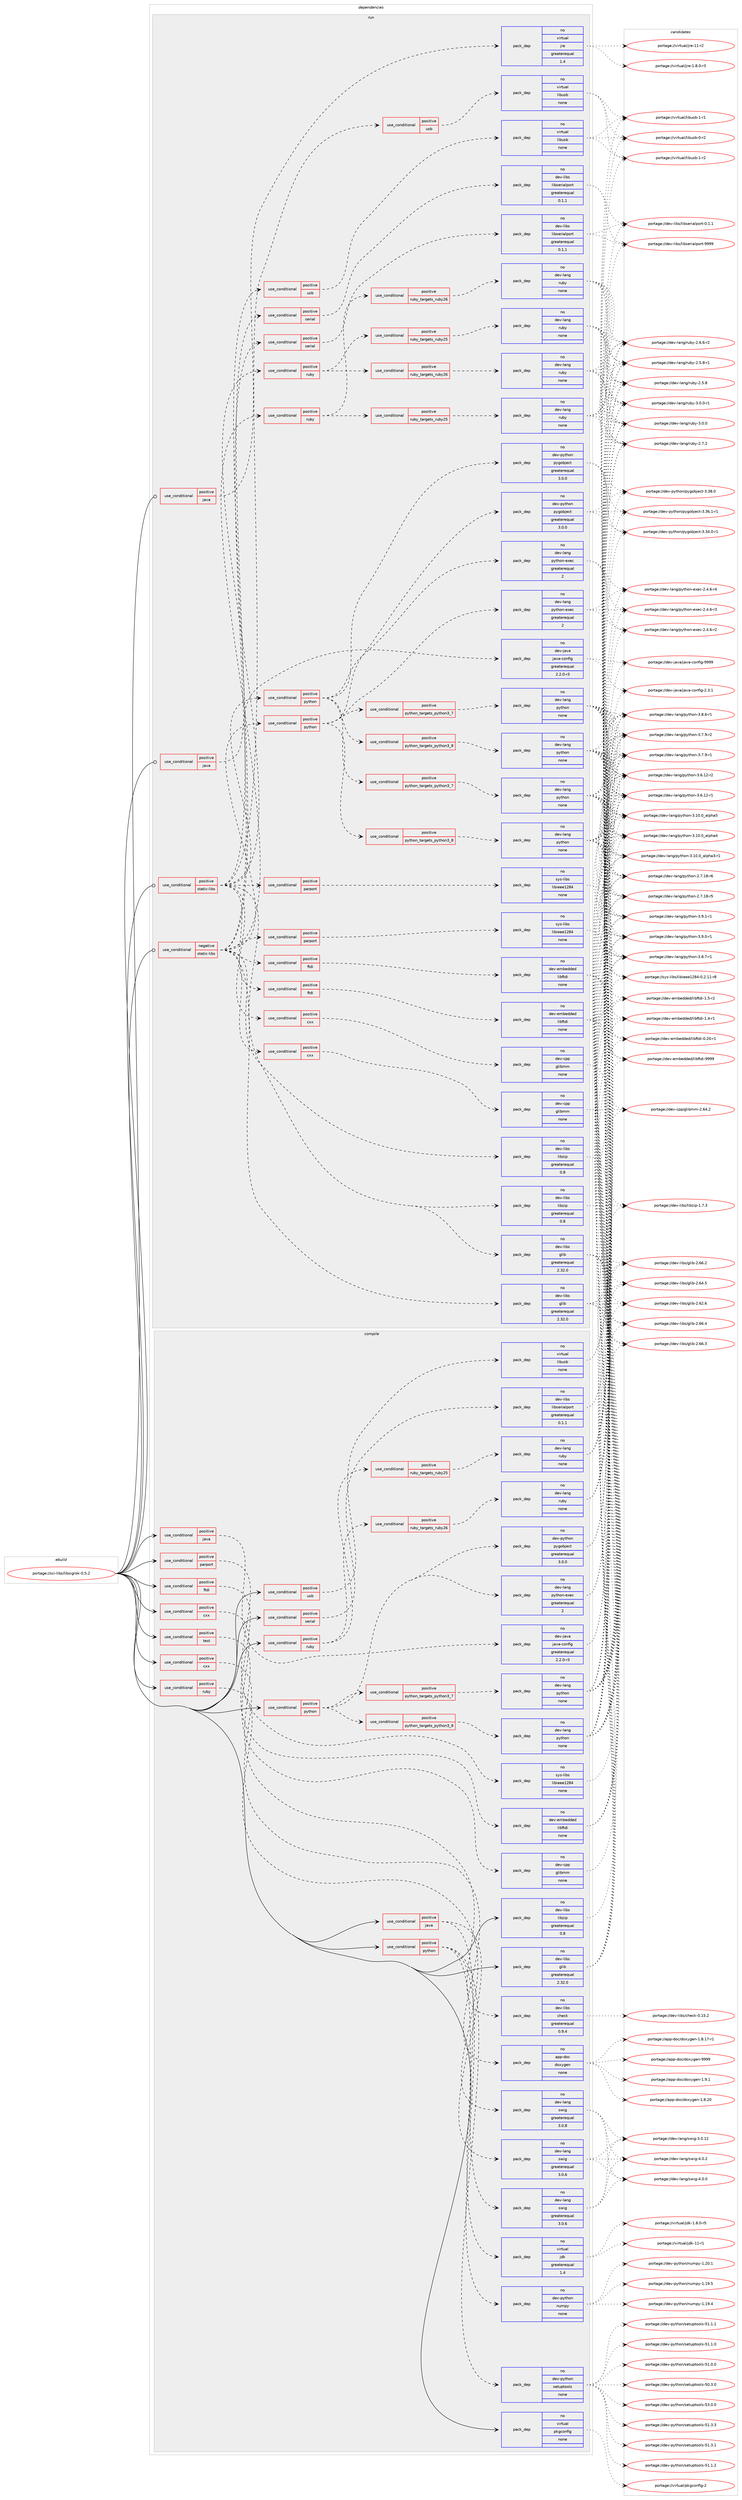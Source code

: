 digraph prolog {

# *************
# Graph options
# *************

newrank=true;
concentrate=true;
compound=true;
graph [rankdir=LR,fontname=Helvetica,fontsize=10,ranksep=1.5];#, ranksep=2.5, nodesep=0.2];
edge  [arrowhead=vee];
node  [fontname=Helvetica,fontsize=10];

# **********
# The ebuild
# **********

subgraph cluster_leftcol {
color=gray;
rank=same;
label=<<i>ebuild</i>>;
id [label="portage://sci-libs/libsigrok-0.5.2", color=red, width=4, href="../sci-libs/libsigrok-0.5.2.svg"];
}

# ****************
# The dependencies
# ****************

subgraph cluster_midcol {
color=gray;
label=<<i>dependencies</i>>;
subgraph cluster_compile {
fillcolor="#eeeeee";
style=filled;
label=<<i>compile</i>>;
subgraph cond4126 {
dependency13157 [label=<<TABLE BORDER="0" CELLBORDER="1" CELLSPACING="0" CELLPADDING="4"><TR><TD ROWSPAN="3" CELLPADDING="10">use_conditional</TD></TR><TR><TD>positive</TD></TR><TR><TD>cxx</TD></TR></TABLE>>, shape=none, color=red];
subgraph pack8921 {
dependency13158 [label=<<TABLE BORDER="0" CELLBORDER="1" CELLSPACING="0" CELLPADDING="4" WIDTH="220"><TR><TD ROWSPAN="6" CELLPADDING="30">pack_dep</TD></TR><TR><TD WIDTH="110">no</TD></TR><TR><TD>app-doc</TD></TR><TR><TD>doxygen</TD></TR><TR><TD>none</TD></TR><TR><TD></TD></TR></TABLE>>, shape=none, color=blue];
}
dependency13157:e -> dependency13158:w [weight=20,style="dashed",arrowhead="vee"];
}
id:e -> dependency13157:w [weight=20,style="solid",arrowhead="vee"];
subgraph cond4127 {
dependency13159 [label=<<TABLE BORDER="0" CELLBORDER="1" CELLSPACING="0" CELLPADDING="4"><TR><TD ROWSPAN="3" CELLPADDING="10">use_conditional</TD></TR><TR><TD>positive</TD></TR><TR><TD>cxx</TD></TR></TABLE>>, shape=none, color=red];
subgraph pack8922 {
dependency13160 [label=<<TABLE BORDER="0" CELLBORDER="1" CELLSPACING="0" CELLPADDING="4" WIDTH="220"><TR><TD ROWSPAN="6" CELLPADDING="30">pack_dep</TD></TR><TR><TD WIDTH="110">no</TD></TR><TR><TD>dev-cpp</TD></TR><TR><TD>glibmm</TD></TR><TR><TD>none</TD></TR><TR><TD></TD></TR></TABLE>>, shape=none, color=blue];
}
dependency13159:e -> dependency13160:w [weight=20,style="dashed",arrowhead="vee"];
}
id:e -> dependency13159:w [weight=20,style="solid",arrowhead="vee"];
subgraph cond4128 {
dependency13161 [label=<<TABLE BORDER="0" CELLBORDER="1" CELLSPACING="0" CELLPADDING="4"><TR><TD ROWSPAN="3" CELLPADDING="10">use_conditional</TD></TR><TR><TD>positive</TD></TR><TR><TD>ftdi</TD></TR></TABLE>>, shape=none, color=red];
subgraph pack8923 {
dependency13162 [label=<<TABLE BORDER="0" CELLBORDER="1" CELLSPACING="0" CELLPADDING="4" WIDTH="220"><TR><TD ROWSPAN="6" CELLPADDING="30">pack_dep</TD></TR><TR><TD WIDTH="110">no</TD></TR><TR><TD>dev-embedded</TD></TR><TR><TD>libftdi</TD></TR><TR><TD>none</TD></TR><TR><TD></TD></TR></TABLE>>, shape=none, color=blue];
}
dependency13161:e -> dependency13162:w [weight=20,style="dashed",arrowhead="vee"];
}
id:e -> dependency13161:w [weight=20,style="solid",arrowhead="vee"];
subgraph cond4129 {
dependency13163 [label=<<TABLE BORDER="0" CELLBORDER="1" CELLSPACING="0" CELLPADDING="4"><TR><TD ROWSPAN="3" CELLPADDING="10">use_conditional</TD></TR><TR><TD>positive</TD></TR><TR><TD>java</TD></TR></TABLE>>, shape=none, color=red];
subgraph pack8924 {
dependency13164 [label=<<TABLE BORDER="0" CELLBORDER="1" CELLSPACING="0" CELLPADDING="4" WIDTH="220"><TR><TD ROWSPAN="6" CELLPADDING="30">pack_dep</TD></TR><TR><TD WIDTH="110">no</TD></TR><TR><TD>dev-java</TD></TR><TR><TD>java-config</TD></TR><TR><TD>greaterequal</TD></TR><TR><TD>2.2.0-r3</TD></TR></TABLE>>, shape=none, color=blue];
}
dependency13163:e -> dependency13164:w [weight=20,style="dashed",arrowhead="vee"];
}
id:e -> dependency13163:w [weight=20,style="solid",arrowhead="vee"];
subgraph cond4130 {
dependency13165 [label=<<TABLE BORDER="0" CELLBORDER="1" CELLSPACING="0" CELLPADDING="4"><TR><TD ROWSPAN="3" CELLPADDING="10">use_conditional</TD></TR><TR><TD>positive</TD></TR><TR><TD>java</TD></TR></TABLE>>, shape=none, color=red];
subgraph pack8925 {
dependency13166 [label=<<TABLE BORDER="0" CELLBORDER="1" CELLSPACING="0" CELLPADDING="4" WIDTH="220"><TR><TD ROWSPAN="6" CELLPADDING="30">pack_dep</TD></TR><TR><TD WIDTH="110">no</TD></TR><TR><TD>dev-lang</TD></TR><TR><TD>swig</TD></TR><TR><TD>greaterequal</TD></TR><TR><TD>3.0.6</TD></TR></TABLE>>, shape=none, color=blue];
}
dependency13165:e -> dependency13166:w [weight=20,style="dashed",arrowhead="vee"];
subgraph pack8926 {
dependency13167 [label=<<TABLE BORDER="0" CELLBORDER="1" CELLSPACING="0" CELLPADDING="4" WIDTH="220"><TR><TD ROWSPAN="6" CELLPADDING="30">pack_dep</TD></TR><TR><TD WIDTH="110">no</TD></TR><TR><TD>virtual</TD></TR><TR><TD>jdk</TD></TR><TR><TD>greaterequal</TD></TR><TR><TD>1.4</TD></TR></TABLE>>, shape=none, color=blue];
}
dependency13165:e -> dependency13167:w [weight=20,style="dashed",arrowhead="vee"];
}
id:e -> dependency13165:w [weight=20,style="solid",arrowhead="vee"];
subgraph cond4131 {
dependency13168 [label=<<TABLE BORDER="0" CELLBORDER="1" CELLSPACING="0" CELLPADDING="4"><TR><TD ROWSPAN="3" CELLPADDING="10">use_conditional</TD></TR><TR><TD>positive</TD></TR><TR><TD>parport</TD></TR></TABLE>>, shape=none, color=red];
subgraph pack8927 {
dependency13169 [label=<<TABLE BORDER="0" CELLBORDER="1" CELLSPACING="0" CELLPADDING="4" WIDTH="220"><TR><TD ROWSPAN="6" CELLPADDING="30">pack_dep</TD></TR><TR><TD WIDTH="110">no</TD></TR><TR><TD>sys-libs</TD></TR><TR><TD>libieee1284</TD></TR><TR><TD>none</TD></TR><TR><TD></TD></TR></TABLE>>, shape=none, color=blue];
}
dependency13168:e -> dependency13169:w [weight=20,style="dashed",arrowhead="vee"];
}
id:e -> dependency13168:w [weight=20,style="solid",arrowhead="vee"];
subgraph cond4132 {
dependency13170 [label=<<TABLE BORDER="0" CELLBORDER="1" CELLSPACING="0" CELLPADDING="4"><TR><TD ROWSPAN="3" CELLPADDING="10">use_conditional</TD></TR><TR><TD>positive</TD></TR><TR><TD>python</TD></TR></TABLE>>, shape=none, color=red];
subgraph cond4133 {
dependency13171 [label=<<TABLE BORDER="0" CELLBORDER="1" CELLSPACING="0" CELLPADDING="4"><TR><TD ROWSPAN="3" CELLPADDING="10">use_conditional</TD></TR><TR><TD>positive</TD></TR><TR><TD>python_targets_python3_7</TD></TR></TABLE>>, shape=none, color=red];
subgraph pack8928 {
dependency13172 [label=<<TABLE BORDER="0" CELLBORDER="1" CELLSPACING="0" CELLPADDING="4" WIDTH="220"><TR><TD ROWSPAN="6" CELLPADDING="30">pack_dep</TD></TR><TR><TD WIDTH="110">no</TD></TR><TR><TD>dev-lang</TD></TR><TR><TD>python</TD></TR><TR><TD>none</TD></TR><TR><TD></TD></TR></TABLE>>, shape=none, color=blue];
}
dependency13171:e -> dependency13172:w [weight=20,style="dashed",arrowhead="vee"];
}
dependency13170:e -> dependency13171:w [weight=20,style="dashed",arrowhead="vee"];
subgraph cond4134 {
dependency13173 [label=<<TABLE BORDER="0" CELLBORDER="1" CELLSPACING="0" CELLPADDING="4"><TR><TD ROWSPAN="3" CELLPADDING="10">use_conditional</TD></TR><TR><TD>positive</TD></TR><TR><TD>python_targets_python3_8</TD></TR></TABLE>>, shape=none, color=red];
subgraph pack8929 {
dependency13174 [label=<<TABLE BORDER="0" CELLBORDER="1" CELLSPACING="0" CELLPADDING="4" WIDTH="220"><TR><TD ROWSPAN="6" CELLPADDING="30">pack_dep</TD></TR><TR><TD WIDTH="110">no</TD></TR><TR><TD>dev-lang</TD></TR><TR><TD>python</TD></TR><TR><TD>none</TD></TR><TR><TD></TD></TR></TABLE>>, shape=none, color=blue];
}
dependency13173:e -> dependency13174:w [weight=20,style="dashed",arrowhead="vee"];
}
dependency13170:e -> dependency13173:w [weight=20,style="dashed",arrowhead="vee"];
subgraph pack8930 {
dependency13175 [label=<<TABLE BORDER="0" CELLBORDER="1" CELLSPACING="0" CELLPADDING="4" WIDTH="220"><TR><TD ROWSPAN="6" CELLPADDING="30">pack_dep</TD></TR><TR><TD WIDTH="110">no</TD></TR><TR><TD>dev-lang</TD></TR><TR><TD>python-exec</TD></TR><TR><TD>greaterequal</TD></TR><TR><TD>2</TD></TR></TABLE>>, shape=none, color=blue];
}
dependency13170:e -> dependency13175:w [weight=20,style="dashed",arrowhead="vee"];
subgraph pack8931 {
dependency13176 [label=<<TABLE BORDER="0" CELLBORDER="1" CELLSPACING="0" CELLPADDING="4" WIDTH="220"><TR><TD ROWSPAN="6" CELLPADDING="30">pack_dep</TD></TR><TR><TD WIDTH="110">no</TD></TR><TR><TD>dev-python</TD></TR><TR><TD>pygobject</TD></TR><TR><TD>greaterequal</TD></TR><TR><TD>3.0.0</TD></TR></TABLE>>, shape=none, color=blue];
}
dependency13170:e -> dependency13176:w [weight=20,style="dashed",arrowhead="vee"];
}
id:e -> dependency13170:w [weight=20,style="solid",arrowhead="vee"];
subgraph cond4135 {
dependency13177 [label=<<TABLE BORDER="0" CELLBORDER="1" CELLSPACING="0" CELLPADDING="4"><TR><TD ROWSPAN="3" CELLPADDING="10">use_conditional</TD></TR><TR><TD>positive</TD></TR><TR><TD>python</TD></TR></TABLE>>, shape=none, color=red];
subgraph pack8932 {
dependency13178 [label=<<TABLE BORDER="0" CELLBORDER="1" CELLSPACING="0" CELLPADDING="4" WIDTH="220"><TR><TD ROWSPAN="6" CELLPADDING="30">pack_dep</TD></TR><TR><TD WIDTH="110">no</TD></TR><TR><TD>dev-lang</TD></TR><TR><TD>swig</TD></TR><TR><TD>greaterequal</TD></TR><TR><TD>3.0.6</TD></TR></TABLE>>, shape=none, color=blue];
}
dependency13177:e -> dependency13178:w [weight=20,style="dashed",arrowhead="vee"];
subgraph pack8933 {
dependency13179 [label=<<TABLE BORDER="0" CELLBORDER="1" CELLSPACING="0" CELLPADDING="4" WIDTH="220"><TR><TD ROWSPAN="6" CELLPADDING="30">pack_dep</TD></TR><TR><TD WIDTH="110">no</TD></TR><TR><TD>dev-python</TD></TR><TR><TD>numpy</TD></TR><TR><TD>none</TD></TR><TR><TD></TD></TR></TABLE>>, shape=none, color=blue];
}
dependency13177:e -> dependency13179:w [weight=20,style="dashed",arrowhead="vee"];
subgraph pack8934 {
dependency13180 [label=<<TABLE BORDER="0" CELLBORDER="1" CELLSPACING="0" CELLPADDING="4" WIDTH="220"><TR><TD ROWSPAN="6" CELLPADDING="30">pack_dep</TD></TR><TR><TD WIDTH="110">no</TD></TR><TR><TD>dev-python</TD></TR><TR><TD>setuptools</TD></TR><TR><TD>none</TD></TR><TR><TD></TD></TR></TABLE>>, shape=none, color=blue];
}
dependency13177:e -> dependency13180:w [weight=20,style="dashed",arrowhead="vee"];
}
id:e -> dependency13177:w [weight=20,style="solid",arrowhead="vee"];
subgraph cond4136 {
dependency13181 [label=<<TABLE BORDER="0" CELLBORDER="1" CELLSPACING="0" CELLPADDING="4"><TR><TD ROWSPAN="3" CELLPADDING="10">use_conditional</TD></TR><TR><TD>positive</TD></TR><TR><TD>ruby</TD></TR></TABLE>>, shape=none, color=red];
subgraph cond4137 {
dependency13182 [label=<<TABLE BORDER="0" CELLBORDER="1" CELLSPACING="0" CELLPADDING="4"><TR><TD ROWSPAN="3" CELLPADDING="10">use_conditional</TD></TR><TR><TD>positive</TD></TR><TR><TD>ruby_targets_ruby26</TD></TR></TABLE>>, shape=none, color=red];
subgraph pack8935 {
dependency13183 [label=<<TABLE BORDER="0" CELLBORDER="1" CELLSPACING="0" CELLPADDING="4" WIDTH="220"><TR><TD ROWSPAN="6" CELLPADDING="30">pack_dep</TD></TR><TR><TD WIDTH="110">no</TD></TR><TR><TD>dev-lang</TD></TR><TR><TD>ruby</TD></TR><TR><TD>none</TD></TR><TR><TD></TD></TR></TABLE>>, shape=none, color=blue];
}
dependency13182:e -> dependency13183:w [weight=20,style="dashed",arrowhead="vee"];
}
dependency13181:e -> dependency13182:w [weight=20,style="dashed",arrowhead="vee"];
subgraph cond4138 {
dependency13184 [label=<<TABLE BORDER="0" CELLBORDER="1" CELLSPACING="0" CELLPADDING="4"><TR><TD ROWSPAN="3" CELLPADDING="10">use_conditional</TD></TR><TR><TD>positive</TD></TR><TR><TD>ruby_targets_ruby25</TD></TR></TABLE>>, shape=none, color=red];
subgraph pack8936 {
dependency13185 [label=<<TABLE BORDER="0" CELLBORDER="1" CELLSPACING="0" CELLPADDING="4" WIDTH="220"><TR><TD ROWSPAN="6" CELLPADDING="30">pack_dep</TD></TR><TR><TD WIDTH="110">no</TD></TR><TR><TD>dev-lang</TD></TR><TR><TD>ruby</TD></TR><TR><TD>none</TD></TR><TR><TD></TD></TR></TABLE>>, shape=none, color=blue];
}
dependency13184:e -> dependency13185:w [weight=20,style="dashed",arrowhead="vee"];
}
dependency13181:e -> dependency13184:w [weight=20,style="dashed",arrowhead="vee"];
}
id:e -> dependency13181:w [weight=20,style="solid",arrowhead="vee"];
subgraph cond4139 {
dependency13186 [label=<<TABLE BORDER="0" CELLBORDER="1" CELLSPACING="0" CELLPADDING="4"><TR><TD ROWSPAN="3" CELLPADDING="10">use_conditional</TD></TR><TR><TD>positive</TD></TR><TR><TD>ruby</TD></TR></TABLE>>, shape=none, color=red];
subgraph pack8937 {
dependency13187 [label=<<TABLE BORDER="0" CELLBORDER="1" CELLSPACING="0" CELLPADDING="4" WIDTH="220"><TR><TD ROWSPAN="6" CELLPADDING="30">pack_dep</TD></TR><TR><TD WIDTH="110">no</TD></TR><TR><TD>dev-lang</TD></TR><TR><TD>swig</TD></TR><TR><TD>greaterequal</TD></TR><TR><TD>3.0.8</TD></TR></TABLE>>, shape=none, color=blue];
}
dependency13186:e -> dependency13187:w [weight=20,style="dashed",arrowhead="vee"];
}
id:e -> dependency13186:w [weight=20,style="solid",arrowhead="vee"];
subgraph cond4140 {
dependency13188 [label=<<TABLE BORDER="0" CELLBORDER="1" CELLSPACING="0" CELLPADDING="4"><TR><TD ROWSPAN="3" CELLPADDING="10">use_conditional</TD></TR><TR><TD>positive</TD></TR><TR><TD>serial</TD></TR></TABLE>>, shape=none, color=red];
subgraph pack8938 {
dependency13189 [label=<<TABLE BORDER="0" CELLBORDER="1" CELLSPACING="0" CELLPADDING="4" WIDTH="220"><TR><TD ROWSPAN="6" CELLPADDING="30">pack_dep</TD></TR><TR><TD WIDTH="110">no</TD></TR><TR><TD>dev-libs</TD></TR><TR><TD>libserialport</TD></TR><TR><TD>greaterequal</TD></TR><TR><TD>0.1.1</TD></TR></TABLE>>, shape=none, color=blue];
}
dependency13188:e -> dependency13189:w [weight=20,style="dashed",arrowhead="vee"];
}
id:e -> dependency13188:w [weight=20,style="solid",arrowhead="vee"];
subgraph cond4141 {
dependency13190 [label=<<TABLE BORDER="0" CELLBORDER="1" CELLSPACING="0" CELLPADDING="4"><TR><TD ROWSPAN="3" CELLPADDING="10">use_conditional</TD></TR><TR><TD>positive</TD></TR><TR><TD>test</TD></TR></TABLE>>, shape=none, color=red];
subgraph pack8939 {
dependency13191 [label=<<TABLE BORDER="0" CELLBORDER="1" CELLSPACING="0" CELLPADDING="4" WIDTH="220"><TR><TD ROWSPAN="6" CELLPADDING="30">pack_dep</TD></TR><TR><TD WIDTH="110">no</TD></TR><TR><TD>dev-libs</TD></TR><TR><TD>check</TD></TR><TR><TD>greaterequal</TD></TR><TR><TD>0.9.4</TD></TR></TABLE>>, shape=none, color=blue];
}
dependency13190:e -> dependency13191:w [weight=20,style="dashed",arrowhead="vee"];
}
id:e -> dependency13190:w [weight=20,style="solid",arrowhead="vee"];
subgraph cond4142 {
dependency13192 [label=<<TABLE BORDER="0" CELLBORDER="1" CELLSPACING="0" CELLPADDING="4"><TR><TD ROWSPAN="3" CELLPADDING="10">use_conditional</TD></TR><TR><TD>positive</TD></TR><TR><TD>usb</TD></TR></TABLE>>, shape=none, color=red];
subgraph pack8940 {
dependency13193 [label=<<TABLE BORDER="0" CELLBORDER="1" CELLSPACING="0" CELLPADDING="4" WIDTH="220"><TR><TD ROWSPAN="6" CELLPADDING="30">pack_dep</TD></TR><TR><TD WIDTH="110">no</TD></TR><TR><TD>virtual</TD></TR><TR><TD>libusb</TD></TR><TR><TD>none</TD></TR><TR><TD></TD></TR></TABLE>>, shape=none, color=blue];
}
dependency13192:e -> dependency13193:w [weight=20,style="dashed",arrowhead="vee"];
}
id:e -> dependency13192:w [weight=20,style="solid",arrowhead="vee"];
subgraph pack8941 {
dependency13194 [label=<<TABLE BORDER="0" CELLBORDER="1" CELLSPACING="0" CELLPADDING="4" WIDTH="220"><TR><TD ROWSPAN="6" CELLPADDING="30">pack_dep</TD></TR><TR><TD WIDTH="110">no</TD></TR><TR><TD>dev-libs</TD></TR><TR><TD>glib</TD></TR><TR><TD>greaterequal</TD></TR><TR><TD>2.32.0</TD></TR></TABLE>>, shape=none, color=blue];
}
id:e -> dependency13194:w [weight=20,style="solid",arrowhead="vee"];
subgraph pack8942 {
dependency13195 [label=<<TABLE BORDER="0" CELLBORDER="1" CELLSPACING="0" CELLPADDING="4" WIDTH="220"><TR><TD ROWSPAN="6" CELLPADDING="30">pack_dep</TD></TR><TR><TD WIDTH="110">no</TD></TR><TR><TD>dev-libs</TD></TR><TR><TD>libzip</TD></TR><TR><TD>greaterequal</TD></TR><TR><TD>0.8</TD></TR></TABLE>>, shape=none, color=blue];
}
id:e -> dependency13195:w [weight=20,style="solid",arrowhead="vee"];
subgraph pack8943 {
dependency13196 [label=<<TABLE BORDER="0" CELLBORDER="1" CELLSPACING="0" CELLPADDING="4" WIDTH="220"><TR><TD ROWSPAN="6" CELLPADDING="30">pack_dep</TD></TR><TR><TD WIDTH="110">no</TD></TR><TR><TD>virtual</TD></TR><TR><TD>pkgconfig</TD></TR><TR><TD>none</TD></TR><TR><TD></TD></TR></TABLE>>, shape=none, color=blue];
}
id:e -> dependency13196:w [weight=20,style="solid",arrowhead="vee"];
}
subgraph cluster_compileandrun {
fillcolor="#eeeeee";
style=filled;
label=<<i>compile and run</i>>;
}
subgraph cluster_run {
fillcolor="#eeeeee";
style=filled;
label=<<i>run</i>>;
subgraph cond4143 {
dependency13197 [label=<<TABLE BORDER="0" CELLBORDER="1" CELLSPACING="0" CELLPADDING="4"><TR><TD ROWSPAN="3" CELLPADDING="10">use_conditional</TD></TR><TR><TD>negative</TD></TR><TR><TD>static-libs</TD></TR></TABLE>>, shape=none, color=red];
subgraph pack8944 {
dependency13198 [label=<<TABLE BORDER="0" CELLBORDER="1" CELLSPACING="0" CELLPADDING="4" WIDTH="220"><TR><TD ROWSPAN="6" CELLPADDING="30">pack_dep</TD></TR><TR><TD WIDTH="110">no</TD></TR><TR><TD>dev-libs</TD></TR><TR><TD>glib</TD></TR><TR><TD>greaterequal</TD></TR><TR><TD>2.32.0</TD></TR></TABLE>>, shape=none, color=blue];
}
dependency13197:e -> dependency13198:w [weight=20,style="dashed",arrowhead="vee"];
subgraph pack8945 {
dependency13199 [label=<<TABLE BORDER="0" CELLBORDER="1" CELLSPACING="0" CELLPADDING="4" WIDTH="220"><TR><TD ROWSPAN="6" CELLPADDING="30">pack_dep</TD></TR><TR><TD WIDTH="110">no</TD></TR><TR><TD>dev-libs</TD></TR><TR><TD>libzip</TD></TR><TR><TD>greaterequal</TD></TR><TR><TD>0.8</TD></TR></TABLE>>, shape=none, color=blue];
}
dependency13197:e -> dependency13199:w [weight=20,style="dashed",arrowhead="vee"];
subgraph cond4144 {
dependency13200 [label=<<TABLE BORDER="0" CELLBORDER="1" CELLSPACING="0" CELLPADDING="4"><TR><TD ROWSPAN="3" CELLPADDING="10">use_conditional</TD></TR><TR><TD>positive</TD></TR><TR><TD>cxx</TD></TR></TABLE>>, shape=none, color=red];
subgraph pack8946 {
dependency13201 [label=<<TABLE BORDER="0" CELLBORDER="1" CELLSPACING="0" CELLPADDING="4" WIDTH="220"><TR><TD ROWSPAN="6" CELLPADDING="30">pack_dep</TD></TR><TR><TD WIDTH="110">no</TD></TR><TR><TD>dev-cpp</TD></TR><TR><TD>glibmm</TD></TR><TR><TD>none</TD></TR><TR><TD></TD></TR></TABLE>>, shape=none, color=blue];
}
dependency13200:e -> dependency13201:w [weight=20,style="dashed",arrowhead="vee"];
}
dependency13197:e -> dependency13200:w [weight=20,style="dashed",arrowhead="vee"];
subgraph cond4145 {
dependency13202 [label=<<TABLE BORDER="0" CELLBORDER="1" CELLSPACING="0" CELLPADDING="4"><TR><TD ROWSPAN="3" CELLPADDING="10">use_conditional</TD></TR><TR><TD>positive</TD></TR><TR><TD>ftdi</TD></TR></TABLE>>, shape=none, color=red];
subgraph pack8947 {
dependency13203 [label=<<TABLE BORDER="0" CELLBORDER="1" CELLSPACING="0" CELLPADDING="4" WIDTH="220"><TR><TD ROWSPAN="6" CELLPADDING="30">pack_dep</TD></TR><TR><TD WIDTH="110">no</TD></TR><TR><TD>dev-embedded</TD></TR><TR><TD>libftdi</TD></TR><TR><TD>none</TD></TR><TR><TD></TD></TR></TABLE>>, shape=none, color=blue];
}
dependency13202:e -> dependency13203:w [weight=20,style="dashed",arrowhead="vee"];
}
dependency13197:e -> dependency13202:w [weight=20,style="dashed",arrowhead="vee"];
subgraph cond4146 {
dependency13204 [label=<<TABLE BORDER="0" CELLBORDER="1" CELLSPACING="0" CELLPADDING="4"><TR><TD ROWSPAN="3" CELLPADDING="10">use_conditional</TD></TR><TR><TD>positive</TD></TR><TR><TD>parport</TD></TR></TABLE>>, shape=none, color=red];
subgraph pack8948 {
dependency13205 [label=<<TABLE BORDER="0" CELLBORDER="1" CELLSPACING="0" CELLPADDING="4" WIDTH="220"><TR><TD ROWSPAN="6" CELLPADDING="30">pack_dep</TD></TR><TR><TD WIDTH="110">no</TD></TR><TR><TD>sys-libs</TD></TR><TR><TD>libieee1284</TD></TR><TR><TD>none</TD></TR><TR><TD></TD></TR></TABLE>>, shape=none, color=blue];
}
dependency13204:e -> dependency13205:w [weight=20,style="dashed",arrowhead="vee"];
}
dependency13197:e -> dependency13204:w [weight=20,style="dashed",arrowhead="vee"];
subgraph cond4147 {
dependency13206 [label=<<TABLE BORDER="0" CELLBORDER="1" CELLSPACING="0" CELLPADDING="4"><TR><TD ROWSPAN="3" CELLPADDING="10">use_conditional</TD></TR><TR><TD>positive</TD></TR><TR><TD>python</TD></TR></TABLE>>, shape=none, color=red];
subgraph cond4148 {
dependency13207 [label=<<TABLE BORDER="0" CELLBORDER="1" CELLSPACING="0" CELLPADDING="4"><TR><TD ROWSPAN="3" CELLPADDING="10">use_conditional</TD></TR><TR><TD>positive</TD></TR><TR><TD>python_targets_python3_7</TD></TR></TABLE>>, shape=none, color=red];
subgraph pack8949 {
dependency13208 [label=<<TABLE BORDER="0" CELLBORDER="1" CELLSPACING="0" CELLPADDING="4" WIDTH="220"><TR><TD ROWSPAN="6" CELLPADDING="30">pack_dep</TD></TR><TR><TD WIDTH="110">no</TD></TR><TR><TD>dev-lang</TD></TR><TR><TD>python</TD></TR><TR><TD>none</TD></TR><TR><TD></TD></TR></TABLE>>, shape=none, color=blue];
}
dependency13207:e -> dependency13208:w [weight=20,style="dashed",arrowhead="vee"];
}
dependency13206:e -> dependency13207:w [weight=20,style="dashed",arrowhead="vee"];
subgraph cond4149 {
dependency13209 [label=<<TABLE BORDER="0" CELLBORDER="1" CELLSPACING="0" CELLPADDING="4"><TR><TD ROWSPAN="3" CELLPADDING="10">use_conditional</TD></TR><TR><TD>positive</TD></TR><TR><TD>python_targets_python3_8</TD></TR></TABLE>>, shape=none, color=red];
subgraph pack8950 {
dependency13210 [label=<<TABLE BORDER="0" CELLBORDER="1" CELLSPACING="0" CELLPADDING="4" WIDTH="220"><TR><TD ROWSPAN="6" CELLPADDING="30">pack_dep</TD></TR><TR><TD WIDTH="110">no</TD></TR><TR><TD>dev-lang</TD></TR><TR><TD>python</TD></TR><TR><TD>none</TD></TR><TR><TD></TD></TR></TABLE>>, shape=none, color=blue];
}
dependency13209:e -> dependency13210:w [weight=20,style="dashed",arrowhead="vee"];
}
dependency13206:e -> dependency13209:w [weight=20,style="dashed",arrowhead="vee"];
subgraph pack8951 {
dependency13211 [label=<<TABLE BORDER="0" CELLBORDER="1" CELLSPACING="0" CELLPADDING="4" WIDTH="220"><TR><TD ROWSPAN="6" CELLPADDING="30">pack_dep</TD></TR><TR><TD WIDTH="110">no</TD></TR><TR><TD>dev-lang</TD></TR><TR><TD>python-exec</TD></TR><TR><TD>greaterequal</TD></TR><TR><TD>2</TD></TR></TABLE>>, shape=none, color=blue];
}
dependency13206:e -> dependency13211:w [weight=20,style="dashed",arrowhead="vee"];
subgraph pack8952 {
dependency13212 [label=<<TABLE BORDER="0" CELLBORDER="1" CELLSPACING="0" CELLPADDING="4" WIDTH="220"><TR><TD ROWSPAN="6" CELLPADDING="30">pack_dep</TD></TR><TR><TD WIDTH="110">no</TD></TR><TR><TD>dev-python</TD></TR><TR><TD>pygobject</TD></TR><TR><TD>greaterequal</TD></TR><TR><TD>3.0.0</TD></TR></TABLE>>, shape=none, color=blue];
}
dependency13206:e -> dependency13212:w [weight=20,style="dashed",arrowhead="vee"];
}
dependency13197:e -> dependency13206:w [weight=20,style="dashed",arrowhead="vee"];
subgraph cond4150 {
dependency13213 [label=<<TABLE BORDER="0" CELLBORDER="1" CELLSPACING="0" CELLPADDING="4"><TR><TD ROWSPAN="3" CELLPADDING="10">use_conditional</TD></TR><TR><TD>positive</TD></TR><TR><TD>ruby</TD></TR></TABLE>>, shape=none, color=red];
subgraph cond4151 {
dependency13214 [label=<<TABLE BORDER="0" CELLBORDER="1" CELLSPACING="0" CELLPADDING="4"><TR><TD ROWSPAN="3" CELLPADDING="10">use_conditional</TD></TR><TR><TD>positive</TD></TR><TR><TD>ruby_targets_ruby26</TD></TR></TABLE>>, shape=none, color=red];
subgraph pack8953 {
dependency13215 [label=<<TABLE BORDER="0" CELLBORDER="1" CELLSPACING="0" CELLPADDING="4" WIDTH="220"><TR><TD ROWSPAN="6" CELLPADDING="30">pack_dep</TD></TR><TR><TD WIDTH="110">no</TD></TR><TR><TD>dev-lang</TD></TR><TR><TD>ruby</TD></TR><TR><TD>none</TD></TR><TR><TD></TD></TR></TABLE>>, shape=none, color=blue];
}
dependency13214:e -> dependency13215:w [weight=20,style="dashed",arrowhead="vee"];
}
dependency13213:e -> dependency13214:w [weight=20,style="dashed",arrowhead="vee"];
subgraph cond4152 {
dependency13216 [label=<<TABLE BORDER="0" CELLBORDER="1" CELLSPACING="0" CELLPADDING="4"><TR><TD ROWSPAN="3" CELLPADDING="10">use_conditional</TD></TR><TR><TD>positive</TD></TR><TR><TD>ruby_targets_ruby25</TD></TR></TABLE>>, shape=none, color=red];
subgraph pack8954 {
dependency13217 [label=<<TABLE BORDER="0" CELLBORDER="1" CELLSPACING="0" CELLPADDING="4" WIDTH="220"><TR><TD ROWSPAN="6" CELLPADDING="30">pack_dep</TD></TR><TR><TD WIDTH="110">no</TD></TR><TR><TD>dev-lang</TD></TR><TR><TD>ruby</TD></TR><TR><TD>none</TD></TR><TR><TD></TD></TR></TABLE>>, shape=none, color=blue];
}
dependency13216:e -> dependency13217:w [weight=20,style="dashed",arrowhead="vee"];
}
dependency13213:e -> dependency13216:w [weight=20,style="dashed",arrowhead="vee"];
}
dependency13197:e -> dependency13213:w [weight=20,style="dashed",arrowhead="vee"];
subgraph cond4153 {
dependency13218 [label=<<TABLE BORDER="0" CELLBORDER="1" CELLSPACING="0" CELLPADDING="4"><TR><TD ROWSPAN="3" CELLPADDING="10">use_conditional</TD></TR><TR><TD>positive</TD></TR><TR><TD>serial</TD></TR></TABLE>>, shape=none, color=red];
subgraph pack8955 {
dependency13219 [label=<<TABLE BORDER="0" CELLBORDER="1" CELLSPACING="0" CELLPADDING="4" WIDTH="220"><TR><TD ROWSPAN="6" CELLPADDING="30">pack_dep</TD></TR><TR><TD WIDTH="110">no</TD></TR><TR><TD>dev-libs</TD></TR><TR><TD>libserialport</TD></TR><TR><TD>greaterequal</TD></TR><TR><TD>0.1.1</TD></TR></TABLE>>, shape=none, color=blue];
}
dependency13218:e -> dependency13219:w [weight=20,style="dashed",arrowhead="vee"];
}
dependency13197:e -> dependency13218:w [weight=20,style="dashed",arrowhead="vee"];
subgraph cond4154 {
dependency13220 [label=<<TABLE BORDER="0" CELLBORDER="1" CELLSPACING="0" CELLPADDING="4"><TR><TD ROWSPAN="3" CELLPADDING="10">use_conditional</TD></TR><TR><TD>positive</TD></TR><TR><TD>usb</TD></TR></TABLE>>, shape=none, color=red];
subgraph pack8956 {
dependency13221 [label=<<TABLE BORDER="0" CELLBORDER="1" CELLSPACING="0" CELLPADDING="4" WIDTH="220"><TR><TD ROWSPAN="6" CELLPADDING="30">pack_dep</TD></TR><TR><TD WIDTH="110">no</TD></TR><TR><TD>virtual</TD></TR><TR><TD>libusb</TD></TR><TR><TD>none</TD></TR><TR><TD></TD></TR></TABLE>>, shape=none, color=blue];
}
dependency13220:e -> dependency13221:w [weight=20,style="dashed",arrowhead="vee"];
}
dependency13197:e -> dependency13220:w [weight=20,style="dashed",arrowhead="vee"];
}
id:e -> dependency13197:w [weight=20,style="solid",arrowhead="odot"];
subgraph cond4155 {
dependency13222 [label=<<TABLE BORDER="0" CELLBORDER="1" CELLSPACING="0" CELLPADDING="4"><TR><TD ROWSPAN="3" CELLPADDING="10">use_conditional</TD></TR><TR><TD>positive</TD></TR><TR><TD>java</TD></TR></TABLE>>, shape=none, color=red];
subgraph pack8957 {
dependency13223 [label=<<TABLE BORDER="0" CELLBORDER="1" CELLSPACING="0" CELLPADDING="4" WIDTH="220"><TR><TD ROWSPAN="6" CELLPADDING="30">pack_dep</TD></TR><TR><TD WIDTH="110">no</TD></TR><TR><TD>dev-java</TD></TR><TR><TD>java-config</TD></TR><TR><TD>greaterequal</TD></TR><TR><TD>2.2.0-r3</TD></TR></TABLE>>, shape=none, color=blue];
}
dependency13222:e -> dependency13223:w [weight=20,style="dashed",arrowhead="vee"];
}
id:e -> dependency13222:w [weight=20,style="solid",arrowhead="odot"];
subgraph cond4156 {
dependency13224 [label=<<TABLE BORDER="0" CELLBORDER="1" CELLSPACING="0" CELLPADDING="4"><TR><TD ROWSPAN="3" CELLPADDING="10">use_conditional</TD></TR><TR><TD>positive</TD></TR><TR><TD>java</TD></TR></TABLE>>, shape=none, color=red];
subgraph pack8958 {
dependency13225 [label=<<TABLE BORDER="0" CELLBORDER="1" CELLSPACING="0" CELLPADDING="4" WIDTH="220"><TR><TD ROWSPAN="6" CELLPADDING="30">pack_dep</TD></TR><TR><TD WIDTH="110">no</TD></TR><TR><TD>virtual</TD></TR><TR><TD>jre</TD></TR><TR><TD>greaterequal</TD></TR><TR><TD>1.4</TD></TR></TABLE>>, shape=none, color=blue];
}
dependency13224:e -> dependency13225:w [weight=20,style="dashed",arrowhead="vee"];
}
id:e -> dependency13224:w [weight=20,style="solid",arrowhead="odot"];
subgraph cond4157 {
dependency13226 [label=<<TABLE BORDER="0" CELLBORDER="1" CELLSPACING="0" CELLPADDING="4"><TR><TD ROWSPAN="3" CELLPADDING="10">use_conditional</TD></TR><TR><TD>positive</TD></TR><TR><TD>static-libs</TD></TR></TABLE>>, shape=none, color=red];
subgraph pack8959 {
dependency13227 [label=<<TABLE BORDER="0" CELLBORDER="1" CELLSPACING="0" CELLPADDING="4" WIDTH="220"><TR><TD ROWSPAN="6" CELLPADDING="30">pack_dep</TD></TR><TR><TD WIDTH="110">no</TD></TR><TR><TD>dev-libs</TD></TR><TR><TD>glib</TD></TR><TR><TD>greaterequal</TD></TR><TR><TD>2.32.0</TD></TR></TABLE>>, shape=none, color=blue];
}
dependency13226:e -> dependency13227:w [weight=20,style="dashed",arrowhead="vee"];
subgraph pack8960 {
dependency13228 [label=<<TABLE BORDER="0" CELLBORDER="1" CELLSPACING="0" CELLPADDING="4" WIDTH="220"><TR><TD ROWSPAN="6" CELLPADDING="30">pack_dep</TD></TR><TR><TD WIDTH="110">no</TD></TR><TR><TD>dev-libs</TD></TR><TR><TD>libzip</TD></TR><TR><TD>greaterequal</TD></TR><TR><TD>0.8</TD></TR></TABLE>>, shape=none, color=blue];
}
dependency13226:e -> dependency13228:w [weight=20,style="dashed",arrowhead="vee"];
subgraph cond4158 {
dependency13229 [label=<<TABLE BORDER="0" CELLBORDER="1" CELLSPACING="0" CELLPADDING="4"><TR><TD ROWSPAN="3" CELLPADDING="10">use_conditional</TD></TR><TR><TD>positive</TD></TR><TR><TD>cxx</TD></TR></TABLE>>, shape=none, color=red];
subgraph pack8961 {
dependency13230 [label=<<TABLE BORDER="0" CELLBORDER="1" CELLSPACING="0" CELLPADDING="4" WIDTH="220"><TR><TD ROWSPAN="6" CELLPADDING="30">pack_dep</TD></TR><TR><TD WIDTH="110">no</TD></TR><TR><TD>dev-cpp</TD></TR><TR><TD>glibmm</TD></TR><TR><TD>none</TD></TR><TR><TD></TD></TR></TABLE>>, shape=none, color=blue];
}
dependency13229:e -> dependency13230:w [weight=20,style="dashed",arrowhead="vee"];
}
dependency13226:e -> dependency13229:w [weight=20,style="dashed",arrowhead="vee"];
subgraph cond4159 {
dependency13231 [label=<<TABLE BORDER="0" CELLBORDER="1" CELLSPACING="0" CELLPADDING="4"><TR><TD ROWSPAN="3" CELLPADDING="10">use_conditional</TD></TR><TR><TD>positive</TD></TR><TR><TD>ftdi</TD></TR></TABLE>>, shape=none, color=red];
subgraph pack8962 {
dependency13232 [label=<<TABLE BORDER="0" CELLBORDER="1" CELLSPACING="0" CELLPADDING="4" WIDTH="220"><TR><TD ROWSPAN="6" CELLPADDING="30">pack_dep</TD></TR><TR><TD WIDTH="110">no</TD></TR><TR><TD>dev-embedded</TD></TR><TR><TD>libftdi</TD></TR><TR><TD>none</TD></TR><TR><TD></TD></TR></TABLE>>, shape=none, color=blue];
}
dependency13231:e -> dependency13232:w [weight=20,style="dashed",arrowhead="vee"];
}
dependency13226:e -> dependency13231:w [weight=20,style="dashed",arrowhead="vee"];
subgraph cond4160 {
dependency13233 [label=<<TABLE BORDER="0" CELLBORDER="1" CELLSPACING="0" CELLPADDING="4"><TR><TD ROWSPAN="3" CELLPADDING="10">use_conditional</TD></TR><TR><TD>positive</TD></TR><TR><TD>parport</TD></TR></TABLE>>, shape=none, color=red];
subgraph pack8963 {
dependency13234 [label=<<TABLE BORDER="0" CELLBORDER="1" CELLSPACING="0" CELLPADDING="4" WIDTH="220"><TR><TD ROWSPAN="6" CELLPADDING="30">pack_dep</TD></TR><TR><TD WIDTH="110">no</TD></TR><TR><TD>sys-libs</TD></TR><TR><TD>libieee1284</TD></TR><TR><TD>none</TD></TR><TR><TD></TD></TR></TABLE>>, shape=none, color=blue];
}
dependency13233:e -> dependency13234:w [weight=20,style="dashed",arrowhead="vee"];
}
dependency13226:e -> dependency13233:w [weight=20,style="dashed",arrowhead="vee"];
subgraph cond4161 {
dependency13235 [label=<<TABLE BORDER="0" CELLBORDER="1" CELLSPACING="0" CELLPADDING="4"><TR><TD ROWSPAN="3" CELLPADDING="10">use_conditional</TD></TR><TR><TD>positive</TD></TR><TR><TD>python</TD></TR></TABLE>>, shape=none, color=red];
subgraph cond4162 {
dependency13236 [label=<<TABLE BORDER="0" CELLBORDER="1" CELLSPACING="0" CELLPADDING="4"><TR><TD ROWSPAN="3" CELLPADDING="10">use_conditional</TD></TR><TR><TD>positive</TD></TR><TR><TD>python_targets_python3_7</TD></TR></TABLE>>, shape=none, color=red];
subgraph pack8964 {
dependency13237 [label=<<TABLE BORDER="0" CELLBORDER="1" CELLSPACING="0" CELLPADDING="4" WIDTH="220"><TR><TD ROWSPAN="6" CELLPADDING="30">pack_dep</TD></TR><TR><TD WIDTH="110">no</TD></TR><TR><TD>dev-lang</TD></TR><TR><TD>python</TD></TR><TR><TD>none</TD></TR><TR><TD></TD></TR></TABLE>>, shape=none, color=blue];
}
dependency13236:e -> dependency13237:w [weight=20,style="dashed",arrowhead="vee"];
}
dependency13235:e -> dependency13236:w [weight=20,style="dashed",arrowhead="vee"];
subgraph cond4163 {
dependency13238 [label=<<TABLE BORDER="0" CELLBORDER="1" CELLSPACING="0" CELLPADDING="4"><TR><TD ROWSPAN="3" CELLPADDING="10">use_conditional</TD></TR><TR><TD>positive</TD></TR><TR><TD>python_targets_python3_8</TD></TR></TABLE>>, shape=none, color=red];
subgraph pack8965 {
dependency13239 [label=<<TABLE BORDER="0" CELLBORDER="1" CELLSPACING="0" CELLPADDING="4" WIDTH="220"><TR><TD ROWSPAN="6" CELLPADDING="30">pack_dep</TD></TR><TR><TD WIDTH="110">no</TD></TR><TR><TD>dev-lang</TD></TR><TR><TD>python</TD></TR><TR><TD>none</TD></TR><TR><TD></TD></TR></TABLE>>, shape=none, color=blue];
}
dependency13238:e -> dependency13239:w [weight=20,style="dashed",arrowhead="vee"];
}
dependency13235:e -> dependency13238:w [weight=20,style="dashed",arrowhead="vee"];
subgraph pack8966 {
dependency13240 [label=<<TABLE BORDER="0" CELLBORDER="1" CELLSPACING="0" CELLPADDING="4" WIDTH="220"><TR><TD ROWSPAN="6" CELLPADDING="30">pack_dep</TD></TR><TR><TD WIDTH="110">no</TD></TR><TR><TD>dev-lang</TD></TR><TR><TD>python-exec</TD></TR><TR><TD>greaterequal</TD></TR><TR><TD>2</TD></TR></TABLE>>, shape=none, color=blue];
}
dependency13235:e -> dependency13240:w [weight=20,style="dashed",arrowhead="vee"];
subgraph pack8967 {
dependency13241 [label=<<TABLE BORDER="0" CELLBORDER="1" CELLSPACING="0" CELLPADDING="4" WIDTH="220"><TR><TD ROWSPAN="6" CELLPADDING="30">pack_dep</TD></TR><TR><TD WIDTH="110">no</TD></TR><TR><TD>dev-python</TD></TR><TR><TD>pygobject</TD></TR><TR><TD>greaterequal</TD></TR><TR><TD>3.0.0</TD></TR></TABLE>>, shape=none, color=blue];
}
dependency13235:e -> dependency13241:w [weight=20,style="dashed",arrowhead="vee"];
}
dependency13226:e -> dependency13235:w [weight=20,style="dashed",arrowhead="vee"];
subgraph cond4164 {
dependency13242 [label=<<TABLE BORDER="0" CELLBORDER="1" CELLSPACING="0" CELLPADDING="4"><TR><TD ROWSPAN="3" CELLPADDING="10">use_conditional</TD></TR><TR><TD>positive</TD></TR><TR><TD>ruby</TD></TR></TABLE>>, shape=none, color=red];
subgraph cond4165 {
dependency13243 [label=<<TABLE BORDER="0" CELLBORDER="1" CELLSPACING="0" CELLPADDING="4"><TR><TD ROWSPAN="3" CELLPADDING="10">use_conditional</TD></TR><TR><TD>positive</TD></TR><TR><TD>ruby_targets_ruby26</TD></TR></TABLE>>, shape=none, color=red];
subgraph pack8968 {
dependency13244 [label=<<TABLE BORDER="0" CELLBORDER="1" CELLSPACING="0" CELLPADDING="4" WIDTH="220"><TR><TD ROWSPAN="6" CELLPADDING="30">pack_dep</TD></TR><TR><TD WIDTH="110">no</TD></TR><TR><TD>dev-lang</TD></TR><TR><TD>ruby</TD></TR><TR><TD>none</TD></TR><TR><TD></TD></TR></TABLE>>, shape=none, color=blue];
}
dependency13243:e -> dependency13244:w [weight=20,style="dashed",arrowhead="vee"];
}
dependency13242:e -> dependency13243:w [weight=20,style="dashed",arrowhead="vee"];
subgraph cond4166 {
dependency13245 [label=<<TABLE BORDER="0" CELLBORDER="1" CELLSPACING="0" CELLPADDING="4"><TR><TD ROWSPAN="3" CELLPADDING="10">use_conditional</TD></TR><TR><TD>positive</TD></TR><TR><TD>ruby_targets_ruby25</TD></TR></TABLE>>, shape=none, color=red];
subgraph pack8969 {
dependency13246 [label=<<TABLE BORDER="0" CELLBORDER="1" CELLSPACING="0" CELLPADDING="4" WIDTH="220"><TR><TD ROWSPAN="6" CELLPADDING="30">pack_dep</TD></TR><TR><TD WIDTH="110">no</TD></TR><TR><TD>dev-lang</TD></TR><TR><TD>ruby</TD></TR><TR><TD>none</TD></TR><TR><TD></TD></TR></TABLE>>, shape=none, color=blue];
}
dependency13245:e -> dependency13246:w [weight=20,style="dashed",arrowhead="vee"];
}
dependency13242:e -> dependency13245:w [weight=20,style="dashed",arrowhead="vee"];
}
dependency13226:e -> dependency13242:w [weight=20,style="dashed",arrowhead="vee"];
subgraph cond4167 {
dependency13247 [label=<<TABLE BORDER="0" CELLBORDER="1" CELLSPACING="0" CELLPADDING="4"><TR><TD ROWSPAN="3" CELLPADDING="10">use_conditional</TD></TR><TR><TD>positive</TD></TR><TR><TD>serial</TD></TR></TABLE>>, shape=none, color=red];
subgraph pack8970 {
dependency13248 [label=<<TABLE BORDER="0" CELLBORDER="1" CELLSPACING="0" CELLPADDING="4" WIDTH="220"><TR><TD ROWSPAN="6" CELLPADDING="30">pack_dep</TD></TR><TR><TD WIDTH="110">no</TD></TR><TR><TD>dev-libs</TD></TR><TR><TD>libserialport</TD></TR><TR><TD>greaterequal</TD></TR><TR><TD>0.1.1</TD></TR></TABLE>>, shape=none, color=blue];
}
dependency13247:e -> dependency13248:w [weight=20,style="dashed",arrowhead="vee"];
}
dependency13226:e -> dependency13247:w [weight=20,style="dashed",arrowhead="vee"];
subgraph cond4168 {
dependency13249 [label=<<TABLE BORDER="0" CELLBORDER="1" CELLSPACING="0" CELLPADDING="4"><TR><TD ROWSPAN="3" CELLPADDING="10">use_conditional</TD></TR><TR><TD>positive</TD></TR><TR><TD>usb</TD></TR></TABLE>>, shape=none, color=red];
subgraph pack8971 {
dependency13250 [label=<<TABLE BORDER="0" CELLBORDER="1" CELLSPACING="0" CELLPADDING="4" WIDTH="220"><TR><TD ROWSPAN="6" CELLPADDING="30">pack_dep</TD></TR><TR><TD WIDTH="110">no</TD></TR><TR><TD>virtual</TD></TR><TR><TD>libusb</TD></TR><TR><TD>none</TD></TR><TR><TD></TD></TR></TABLE>>, shape=none, color=blue];
}
dependency13249:e -> dependency13250:w [weight=20,style="dashed",arrowhead="vee"];
}
dependency13226:e -> dependency13249:w [weight=20,style="dashed",arrowhead="vee"];
}
id:e -> dependency13226:w [weight=20,style="solid",arrowhead="odot"];
}
}

# **************
# The candidates
# **************

subgraph cluster_choices {
rank=same;
color=gray;
label=<<i>candidates</i>>;

subgraph choice8921 {
color=black;
nodesep=1;
choice971121124510011199471001111201211031011104557575757 [label="portage://app-doc/doxygen-9999", color=red, width=4,href="../app-doc/doxygen-9999.svg"];
choice97112112451001119947100111120121103101110454946574649 [label="portage://app-doc/doxygen-1.9.1", color=red, width=4,href="../app-doc/doxygen-1.9.1.svg"];
choice9711211245100111994710011112012110310111045494656465048 [label="portage://app-doc/doxygen-1.8.20", color=red, width=4,href="../app-doc/doxygen-1.8.20.svg"];
choice97112112451001119947100111120121103101110454946564649554511449 [label="portage://app-doc/doxygen-1.8.17-r1", color=red, width=4,href="../app-doc/doxygen-1.8.17-r1.svg"];
dependency13158:e -> choice971121124510011199471001111201211031011104557575757:w [style=dotted,weight="100"];
dependency13158:e -> choice97112112451001119947100111120121103101110454946574649:w [style=dotted,weight="100"];
dependency13158:e -> choice9711211245100111994710011112012110310111045494656465048:w [style=dotted,weight="100"];
dependency13158:e -> choice97112112451001119947100111120121103101110454946564649554511449:w [style=dotted,weight="100"];
}
subgraph choice8922 {
color=black;
nodesep=1;
choice1001011184599112112471031081059810910945504654524650 [label="portage://dev-cpp/glibmm-2.64.2", color=red, width=4,href="../dev-cpp/glibmm-2.64.2.svg"];
dependency13160:e -> choice1001011184599112112471031081059810910945504654524650:w [style=dotted,weight="100"];
}
subgraph choice8923 {
color=black;
nodesep=1;
choice100101118451011099810110010010110047108105981021161001054557575757 [label="portage://dev-embedded/libftdi-9999", color=red, width=4,href="../dev-embedded/libftdi-9999.svg"];
choice10010111845101109981011001001011004710810598102116100105454946534511450 [label="portage://dev-embedded/libftdi-1.5-r2", color=red, width=4,href="../dev-embedded/libftdi-1.5-r2.svg"];
choice10010111845101109981011001001011004710810598102116100105454946524511449 [label="portage://dev-embedded/libftdi-1.4-r1", color=red, width=4,href="../dev-embedded/libftdi-1.4-r1.svg"];
choice1001011184510110998101100100101100471081059810211610010545484650484511449 [label="portage://dev-embedded/libftdi-0.20-r1", color=red, width=4,href="../dev-embedded/libftdi-0.20-r1.svg"];
dependency13162:e -> choice100101118451011099810110010010110047108105981021161001054557575757:w [style=dotted,weight="100"];
dependency13162:e -> choice10010111845101109981011001001011004710810598102116100105454946534511450:w [style=dotted,weight="100"];
dependency13162:e -> choice10010111845101109981011001001011004710810598102116100105454946524511449:w [style=dotted,weight="100"];
dependency13162:e -> choice1001011184510110998101100100101100471081059810211610010545484650484511449:w [style=dotted,weight="100"];
}
subgraph choice8924 {
color=black;
nodesep=1;
choice10010111845106971189747106971189745991111101021051034557575757 [label="portage://dev-java/java-config-9999", color=red, width=4,href="../dev-java/java-config-9999.svg"];
choice1001011184510697118974710697118974599111110102105103455046514649 [label="portage://dev-java/java-config-2.3.1", color=red, width=4,href="../dev-java/java-config-2.3.1.svg"];
dependency13164:e -> choice10010111845106971189747106971189745991111101021051034557575757:w [style=dotted,weight="100"];
dependency13164:e -> choice1001011184510697118974710697118974599111110102105103455046514649:w [style=dotted,weight="100"];
}
subgraph choice8925 {
color=black;
nodesep=1;
choice100101118451089711010347115119105103455246484650 [label="portage://dev-lang/swig-4.0.2", color=red, width=4,href="../dev-lang/swig-4.0.2.svg"];
choice100101118451089711010347115119105103455246484648 [label="portage://dev-lang/swig-4.0.0", color=red, width=4,href="../dev-lang/swig-4.0.0.svg"];
choice10010111845108971101034711511910510345514648464950 [label="portage://dev-lang/swig-3.0.12", color=red, width=4,href="../dev-lang/swig-3.0.12.svg"];
dependency13166:e -> choice100101118451089711010347115119105103455246484650:w [style=dotted,weight="100"];
dependency13166:e -> choice100101118451089711010347115119105103455246484648:w [style=dotted,weight="100"];
dependency13166:e -> choice10010111845108971101034711511910510345514648464950:w [style=dotted,weight="100"];
}
subgraph choice8926 {
color=black;
nodesep=1;
choice11810511411611797108471061001074549494511449 [label="portage://virtual/jdk-11-r1", color=red, width=4,href="../virtual/jdk-11-r1.svg"];
choice11810511411611797108471061001074549465646484511453 [label="portage://virtual/jdk-1.8.0-r5", color=red, width=4,href="../virtual/jdk-1.8.0-r5.svg"];
dependency13167:e -> choice11810511411611797108471061001074549494511449:w [style=dotted,weight="100"];
dependency13167:e -> choice11810511411611797108471061001074549465646484511453:w [style=dotted,weight="100"];
}
subgraph choice8927 {
color=black;
nodesep=1;
choice1151211154510810598115471081059810510110110149505652454846504649494511456 [label="portage://sys-libs/libieee1284-0.2.11-r8", color=red, width=4,href="../sys-libs/libieee1284-0.2.11-r8.svg"];
dependency13169:e -> choice1151211154510810598115471081059810510110110149505652454846504649494511456:w [style=dotted,weight="100"];
}
subgraph choice8928 {
color=black;
nodesep=1;
choice1001011184510897110103471121211161041111104551465746494511449 [label="portage://dev-lang/python-3.9.1-r1", color=red, width=4,href="../dev-lang/python-3.9.1-r1.svg"];
choice1001011184510897110103471121211161041111104551465746484511449 [label="portage://dev-lang/python-3.9.0-r1", color=red, width=4,href="../dev-lang/python-3.9.0-r1.svg"];
choice1001011184510897110103471121211161041111104551465646554511449 [label="portage://dev-lang/python-3.8.7-r1", color=red, width=4,href="../dev-lang/python-3.8.7-r1.svg"];
choice1001011184510897110103471121211161041111104551465646544511449 [label="portage://dev-lang/python-3.8.6-r1", color=red, width=4,href="../dev-lang/python-3.8.6-r1.svg"];
choice1001011184510897110103471121211161041111104551465546574511450 [label="portage://dev-lang/python-3.7.9-r2", color=red, width=4,href="../dev-lang/python-3.7.9-r2.svg"];
choice1001011184510897110103471121211161041111104551465546574511449 [label="portage://dev-lang/python-3.7.9-r1", color=red, width=4,href="../dev-lang/python-3.7.9-r1.svg"];
choice100101118451089711010347112121116104111110455146544649504511450 [label="portage://dev-lang/python-3.6.12-r2", color=red, width=4,href="../dev-lang/python-3.6.12-r2.svg"];
choice100101118451089711010347112121116104111110455146544649504511449 [label="portage://dev-lang/python-3.6.12-r1", color=red, width=4,href="../dev-lang/python-3.6.12-r1.svg"];
choice1001011184510897110103471121211161041111104551464948464895971081121049753 [label="portage://dev-lang/python-3.10.0_alpha5", color=red, width=4,href="../dev-lang/python-3.10.0_alpha5.svg"];
choice1001011184510897110103471121211161041111104551464948464895971081121049752 [label="portage://dev-lang/python-3.10.0_alpha4", color=red, width=4,href="../dev-lang/python-3.10.0_alpha4.svg"];
choice10010111845108971101034711212111610411111045514649484648959710811210497514511449 [label="portage://dev-lang/python-3.10.0_alpha3-r1", color=red, width=4,href="../dev-lang/python-3.10.0_alpha3-r1.svg"];
choice100101118451089711010347112121116104111110455046554649564511454 [label="portage://dev-lang/python-2.7.18-r6", color=red, width=4,href="../dev-lang/python-2.7.18-r6.svg"];
choice100101118451089711010347112121116104111110455046554649564511453 [label="portage://dev-lang/python-2.7.18-r5", color=red, width=4,href="../dev-lang/python-2.7.18-r5.svg"];
dependency13172:e -> choice1001011184510897110103471121211161041111104551465746494511449:w [style=dotted,weight="100"];
dependency13172:e -> choice1001011184510897110103471121211161041111104551465746484511449:w [style=dotted,weight="100"];
dependency13172:e -> choice1001011184510897110103471121211161041111104551465646554511449:w [style=dotted,weight="100"];
dependency13172:e -> choice1001011184510897110103471121211161041111104551465646544511449:w [style=dotted,weight="100"];
dependency13172:e -> choice1001011184510897110103471121211161041111104551465546574511450:w [style=dotted,weight="100"];
dependency13172:e -> choice1001011184510897110103471121211161041111104551465546574511449:w [style=dotted,weight="100"];
dependency13172:e -> choice100101118451089711010347112121116104111110455146544649504511450:w [style=dotted,weight="100"];
dependency13172:e -> choice100101118451089711010347112121116104111110455146544649504511449:w [style=dotted,weight="100"];
dependency13172:e -> choice1001011184510897110103471121211161041111104551464948464895971081121049753:w [style=dotted,weight="100"];
dependency13172:e -> choice1001011184510897110103471121211161041111104551464948464895971081121049752:w [style=dotted,weight="100"];
dependency13172:e -> choice10010111845108971101034711212111610411111045514649484648959710811210497514511449:w [style=dotted,weight="100"];
dependency13172:e -> choice100101118451089711010347112121116104111110455046554649564511454:w [style=dotted,weight="100"];
dependency13172:e -> choice100101118451089711010347112121116104111110455046554649564511453:w [style=dotted,weight="100"];
}
subgraph choice8929 {
color=black;
nodesep=1;
choice1001011184510897110103471121211161041111104551465746494511449 [label="portage://dev-lang/python-3.9.1-r1", color=red, width=4,href="../dev-lang/python-3.9.1-r1.svg"];
choice1001011184510897110103471121211161041111104551465746484511449 [label="portage://dev-lang/python-3.9.0-r1", color=red, width=4,href="../dev-lang/python-3.9.0-r1.svg"];
choice1001011184510897110103471121211161041111104551465646554511449 [label="portage://dev-lang/python-3.8.7-r1", color=red, width=4,href="../dev-lang/python-3.8.7-r1.svg"];
choice1001011184510897110103471121211161041111104551465646544511449 [label="portage://dev-lang/python-3.8.6-r1", color=red, width=4,href="../dev-lang/python-3.8.6-r1.svg"];
choice1001011184510897110103471121211161041111104551465546574511450 [label="portage://dev-lang/python-3.7.9-r2", color=red, width=4,href="../dev-lang/python-3.7.9-r2.svg"];
choice1001011184510897110103471121211161041111104551465546574511449 [label="portage://dev-lang/python-3.7.9-r1", color=red, width=4,href="../dev-lang/python-3.7.9-r1.svg"];
choice100101118451089711010347112121116104111110455146544649504511450 [label="portage://dev-lang/python-3.6.12-r2", color=red, width=4,href="../dev-lang/python-3.6.12-r2.svg"];
choice100101118451089711010347112121116104111110455146544649504511449 [label="portage://dev-lang/python-3.6.12-r1", color=red, width=4,href="../dev-lang/python-3.6.12-r1.svg"];
choice1001011184510897110103471121211161041111104551464948464895971081121049753 [label="portage://dev-lang/python-3.10.0_alpha5", color=red, width=4,href="../dev-lang/python-3.10.0_alpha5.svg"];
choice1001011184510897110103471121211161041111104551464948464895971081121049752 [label="portage://dev-lang/python-3.10.0_alpha4", color=red, width=4,href="../dev-lang/python-3.10.0_alpha4.svg"];
choice10010111845108971101034711212111610411111045514649484648959710811210497514511449 [label="portage://dev-lang/python-3.10.0_alpha3-r1", color=red, width=4,href="../dev-lang/python-3.10.0_alpha3-r1.svg"];
choice100101118451089711010347112121116104111110455046554649564511454 [label="portage://dev-lang/python-2.7.18-r6", color=red, width=4,href="../dev-lang/python-2.7.18-r6.svg"];
choice100101118451089711010347112121116104111110455046554649564511453 [label="portage://dev-lang/python-2.7.18-r5", color=red, width=4,href="../dev-lang/python-2.7.18-r5.svg"];
dependency13174:e -> choice1001011184510897110103471121211161041111104551465746494511449:w [style=dotted,weight="100"];
dependency13174:e -> choice1001011184510897110103471121211161041111104551465746484511449:w [style=dotted,weight="100"];
dependency13174:e -> choice1001011184510897110103471121211161041111104551465646554511449:w [style=dotted,weight="100"];
dependency13174:e -> choice1001011184510897110103471121211161041111104551465646544511449:w [style=dotted,weight="100"];
dependency13174:e -> choice1001011184510897110103471121211161041111104551465546574511450:w [style=dotted,weight="100"];
dependency13174:e -> choice1001011184510897110103471121211161041111104551465546574511449:w [style=dotted,weight="100"];
dependency13174:e -> choice100101118451089711010347112121116104111110455146544649504511450:w [style=dotted,weight="100"];
dependency13174:e -> choice100101118451089711010347112121116104111110455146544649504511449:w [style=dotted,weight="100"];
dependency13174:e -> choice1001011184510897110103471121211161041111104551464948464895971081121049753:w [style=dotted,weight="100"];
dependency13174:e -> choice1001011184510897110103471121211161041111104551464948464895971081121049752:w [style=dotted,weight="100"];
dependency13174:e -> choice10010111845108971101034711212111610411111045514649484648959710811210497514511449:w [style=dotted,weight="100"];
dependency13174:e -> choice100101118451089711010347112121116104111110455046554649564511454:w [style=dotted,weight="100"];
dependency13174:e -> choice100101118451089711010347112121116104111110455046554649564511453:w [style=dotted,weight="100"];
}
subgraph choice8930 {
color=black;
nodesep=1;
choice10010111845108971101034711212111610411111045101120101994550465246544511452 [label="portage://dev-lang/python-exec-2.4.6-r4", color=red, width=4,href="../dev-lang/python-exec-2.4.6-r4.svg"];
choice10010111845108971101034711212111610411111045101120101994550465246544511451 [label="portage://dev-lang/python-exec-2.4.6-r3", color=red, width=4,href="../dev-lang/python-exec-2.4.6-r3.svg"];
choice10010111845108971101034711212111610411111045101120101994550465246544511450 [label="portage://dev-lang/python-exec-2.4.6-r2", color=red, width=4,href="../dev-lang/python-exec-2.4.6-r2.svg"];
dependency13175:e -> choice10010111845108971101034711212111610411111045101120101994550465246544511452:w [style=dotted,weight="100"];
dependency13175:e -> choice10010111845108971101034711212111610411111045101120101994550465246544511451:w [style=dotted,weight="100"];
dependency13175:e -> choice10010111845108971101034711212111610411111045101120101994550465246544511450:w [style=dotted,weight="100"];
}
subgraph choice8931 {
color=black;
nodesep=1;
choice1001011184511212111610411111047112121103111981061019911645514651564648 [label="portage://dev-python/pygobject-3.38.0", color=red, width=4,href="../dev-python/pygobject-3.38.0.svg"];
choice10010111845112121116104111110471121211031119810610199116455146515446494511449 [label="portage://dev-python/pygobject-3.36.1-r1", color=red, width=4,href="../dev-python/pygobject-3.36.1-r1.svg"];
choice10010111845112121116104111110471121211031119810610199116455146515246484511449 [label="portage://dev-python/pygobject-3.34.0-r1", color=red, width=4,href="../dev-python/pygobject-3.34.0-r1.svg"];
dependency13176:e -> choice1001011184511212111610411111047112121103111981061019911645514651564648:w [style=dotted,weight="100"];
dependency13176:e -> choice10010111845112121116104111110471121211031119810610199116455146515446494511449:w [style=dotted,weight="100"];
dependency13176:e -> choice10010111845112121116104111110471121211031119810610199116455146515246484511449:w [style=dotted,weight="100"];
}
subgraph choice8932 {
color=black;
nodesep=1;
choice100101118451089711010347115119105103455246484650 [label="portage://dev-lang/swig-4.0.2", color=red, width=4,href="../dev-lang/swig-4.0.2.svg"];
choice100101118451089711010347115119105103455246484648 [label="portage://dev-lang/swig-4.0.0", color=red, width=4,href="../dev-lang/swig-4.0.0.svg"];
choice10010111845108971101034711511910510345514648464950 [label="portage://dev-lang/swig-3.0.12", color=red, width=4,href="../dev-lang/swig-3.0.12.svg"];
dependency13178:e -> choice100101118451089711010347115119105103455246484650:w [style=dotted,weight="100"];
dependency13178:e -> choice100101118451089711010347115119105103455246484648:w [style=dotted,weight="100"];
dependency13178:e -> choice10010111845108971101034711511910510345514648464950:w [style=dotted,weight="100"];
}
subgraph choice8933 {
color=black;
nodesep=1;
choice100101118451121211161041111104711011710911212145494650484649 [label="portage://dev-python/numpy-1.20.1", color=red, width=4,href="../dev-python/numpy-1.20.1.svg"];
choice100101118451121211161041111104711011710911212145494649574653 [label="portage://dev-python/numpy-1.19.5", color=red, width=4,href="../dev-python/numpy-1.19.5.svg"];
choice100101118451121211161041111104711011710911212145494649574652 [label="portage://dev-python/numpy-1.19.4", color=red, width=4,href="../dev-python/numpy-1.19.4.svg"];
dependency13179:e -> choice100101118451121211161041111104711011710911212145494650484649:w [style=dotted,weight="100"];
dependency13179:e -> choice100101118451121211161041111104711011710911212145494649574653:w [style=dotted,weight="100"];
dependency13179:e -> choice100101118451121211161041111104711011710911212145494649574652:w [style=dotted,weight="100"];
}
subgraph choice8934 {
color=black;
nodesep=1;
choice100101118451121211161041111104711510111611711211611111110811545535146484648 [label="portage://dev-python/setuptools-53.0.0", color=red, width=4,href="../dev-python/setuptools-53.0.0.svg"];
choice100101118451121211161041111104711510111611711211611111110811545534946514651 [label="portage://dev-python/setuptools-51.3.3", color=red, width=4,href="../dev-python/setuptools-51.3.3.svg"];
choice100101118451121211161041111104711510111611711211611111110811545534946514649 [label="portage://dev-python/setuptools-51.3.1", color=red, width=4,href="../dev-python/setuptools-51.3.1.svg"];
choice100101118451121211161041111104711510111611711211611111110811545534946494650 [label="portage://dev-python/setuptools-51.1.2", color=red, width=4,href="../dev-python/setuptools-51.1.2.svg"];
choice100101118451121211161041111104711510111611711211611111110811545534946494649 [label="portage://dev-python/setuptools-51.1.1", color=red, width=4,href="../dev-python/setuptools-51.1.1.svg"];
choice100101118451121211161041111104711510111611711211611111110811545534946494648 [label="portage://dev-python/setuptools-51.1.0", color=red, width=4,href="../dev-python/setuptools-51.1.0.svg"];
choice100101118451121211161041111104711510111611711211611111110811545534946484648 [label="portage://dev-python/setuptools-51.0.0", color=red, width=4,href="../dev-python/setuptools-51.0.0.svg"];
choice100101118451121211161041111104711510111611711211611111110811545534846514648 [label="portage://dev-python/setuptools-50.3.0", color=red, width=4,href="../dev-python/setuptools-50.3.0.svg"];
dependency13180:e -> choice100101118451121211161041111104711510111611711211611111110811545535146484648:w [style=dotted,weight="100"];
dependency13180:e -> choice100101118451121211161041111104711510111611711211611111110811545534946514651:w [style=dotted,weight="100"];
dependency13180:e -> choice100101118451121211161041111104711510111611711211611111110811545534946514649:w [style=dotted,weight="100"];
dependency13180:e -> choice100101118451121211161041111104711510111611711211611111110811545534946494650:w [style=dotted,weight="100"];
dependency13180:e -> choice100101118451121211161041111104711510111611711211611111110811545534946494649:w [style=dotted,weight="100"];
dependency13180:e -> choice100101118451121211161041111104711510111611711211611111110811545534946494648:w [style=dotted,weight="100"];
dependency13180:e -> choice100101118451121211161041111104711510111611711211611111110811545534946484648:w [style=dotted,weight="100"];
dependency13180:e -> choice100101118451121211161041111104711510111611711211611111110811545534846514648:w [style=dotted,weight="100"];
}
subgraph choice8935 {
color=black;
nodesep=1;
choice100101118451089711010347114117981214551464846484511449 [label="portage://dev-lang/ruby-3.0.0-r1", color=red, width=4,href="../dev-lang/ruby-3.0.0-r1.svg"];
choice10010111845108971101034711411798121455146484648 [label="portage://dev-lang/ruby-3.0.0", color=red, width=4,href="../dev-lang/ruby-3.0.0.svg"];
choice10010111845108971101034711411798121455046554650 [label="portage://dev-lang/ruby-2.7.2", color=red, width=4,href="../dev-lang/ruby-2.7.2.svg"];
choice100101118451089711010347114117981214550465446544511450 [label="portage://dev-lang/ruby-2.6.6-r2", color=red, width=4,href="../dev-lang/ruby-2.6.6-r2.svg"];
choice100101118451089711010347114117981214550465346564511449 [label="portage://dev-lang/ruby-2.5.8-r1", color=red, width=4,href="../dev-lang/ruby-2.5.8-r1.svg"];
choice10010111845108971101034711411798121455046534656 [label="portage://dev-lang/ruby-2.5.8", color=red, width=4,href="../dev-lang/ruby-2.5.8.svg"];
dependency13183:e -> choice100101118451089711010347114117981214551464846484511449:w [style=dotted,weight="100"];
dependency13183:e -> choice10010111845108971101034711411798121455146484648:w [style=dotted,weight="100"];
dependency13183:e -> choice10010111845108971101034711411798121455046554650:w [style=dotted,weight="100"];
dependency13183:e -> choice100101118451089711010347114117981214550465446544511450:w [style=dotted,weight="100"];
dependency13183:e -> choice100101118451089711010347114117981214550465346564511449:w [style=dotted,weight="100"];
dependency13183:e -> choice10010111845108971101034711411798121455046534656:w [style=dotted,weight="100"];
}
subgraph choice8936 {
color=black;
nodesep=1;
choice100101118451089711010347114117981214551464846484511449 [label="portage://dev-lang/ruby-3.0.0-r1", color=red, width=4,href="../dev-lang/ruby-3.0.0-r1.svg"];
choice10010111845108971101034711411798121455146484648 [label="portage://dev-lang/ruby-3.0.0", color=red, width=4,href="../dev-lang/ruby-3.0.0.svg"];
choice10010111845108971101034711411798121455046554650 [label="portage://dev-lang/ruby-2.7.2", color=red, width=4,href="../dev-lang/ruby-2.7.2.svg"];
choice100101118451089711010347114117981214550465446544511450 [label="portage://dev-lang/ruby-2.6.6-r2", color=red, width=4,href="../dev-lang/ruby-2.6.6-r2.svg"];
choice100101118451089711010347114117981214550465346564511449 [label="portage://dev-lang/ruby-2.5.8-r1", color=red, width=4,href="../dev-lang/ruby-2.5.8-r1.svg"];
choice10010111845108971101034711411798121455046534656 [label="portage://dev-lang/ruby-2.5.8", color=red, width=4,href="../dev-lang/ruby-2.5.8.svg"];
dependency13185:e -> choice100101118451089711010347114117981214551464846484511449:w [style=dotted,weight="100"];
dependency13185:e -> choice10010111845108971101034711411798121455146484648:w [style=dotted,weight="100"];
dependency13185:e -> choice10010111845108971101034711411798121455046554650:w [style=dotted,weight="100"];
dependency13185:e -> choice100101118451089711010347114117981214550465446544511450:w [style=dotted,weight="100"];
dependency13185:e -> choice100101118451089711010347114117981214550465346564511449:w [style=dotted,weight="100"];
dependency13185:e -> choice10010111845108971101034711411798121455046534656:w [style=dotted,weight="100"];
}
subgraph choice8937 {
color=black;
nodesep=1;
choice100101118451089711010347115119105103455246484650 [label="portage://dev-lang/swig-4.0.2", color=red, width=4,href="../dev-lang/swig-4.0.2.svg"];
choice100101118451089711010347115119105103455246484648 [label="portage://dev-lang/swig-4.0.0", color=red, width=4,href="../dev-lang/swig-4.0.0.svg"];
choice10010111845108971101034711511910510345514648464950 [label="portage://dev-lang/swig-3.0.12", color=red, width=4,href="../dev-lang/swig-3.0.12.svg"];
dependency13187:e -> choice100101118451089711010347115119105103455246484650:w [style=dotted,weight="100"];
dependency13187:e -> choice100101118451089711010347115119105103455246484648:w [style=dotted,weight="100"];
dependency13187:e -> choice10010111845108971101034711511910510345514648464950:w [style=dotted,weight="100"];
}
subgraph choice8938 {
color=black;
nodesep=1;
choice10010111845108105981154710810598115101114105971081121111141164557575757 [label="portage://dev-libs/libserialport-9999", color=red, width=4,href="../dev-libs/libserialport-9999.svg"];
choice1001011184510810598115471081059811510111410597108112111114116454846494649 [label="portage://dev-libs/libserialport-0.1.1", color=red, width=4,href="../dev-libs/libserialport-0.1.1.svg"];
dependency13189:e -> choice10010111845108105981154710810598115101114105971081121111141164557575757:w [style=dotted,weight="100"];
dependency13189:e -> choice1001011184510810598115471081059811510111410597108112111114116454846494649:w [style=dotted,weight="100"];
}
subgraph choice8939 {
color=black;
nodesep=1;
choice100101118451081059811547991041019910745484649534650 [label="portage://dev-libs/check-0.15.2", color=red, width=4,href="../dev-libs/check-0.15.2.svg"];
dependency13191:e -> choice100101118451081059811547991041019910745484649534650:w [style=dotted,weight="100"];
}
subgraph choice8940 {
color=black;
nodesep=1;
choice1181051141161179710847108105981171159845494511450 [label="portage://virtual/libusb-1-r2", color=red, width=4,href="../virtual/libusb-1-r2.svg"];
choice1181051141161179710847108105981171159845494511449 [label="portage://virtual/libusb-1-r1", color=red, width=4,href="../virtual/libusb-1-r1.svg"];
choice1181051141161179710847108105981171159845484511450 [label="portage://virtual/libusb-0-r2", color=red, width=4,href="../virtual/libusb-0-r2.svg"];
dependency13193:e -> choice1181051141161179710847108105981171159845494511450:w [style=dotted,weight="100"];
dependency13193:e -> choice1181051141161179710847108105981171159845494511449:w [style=dotted,weight="100"];
dependency13193:e -> choice1181051141161179710847108105981171159845484511450:w [style=dotted,weight="100"];
}
subgraph choice8941 {
color=black;
nodesep=1;
choice1001011184510810598115471031081059845504654544652 [label="portage://dev-libs/glib-2.66.4", color=red, width=4,href="../dev-libs/glib-2.66.4.svg"];
choice1001011184510810598115471031081059845504654544651 [label="portage://dev-libs/glib-2.66.3", color=red, width=4,href="../dev-libs/glib-2.66.3.svg"];
choice1001011184510810598115471031081059845504654544650 [label="portage://dev-libs/glib-2.66.2", color=red, width=4,href="../dev-libs/glib-2.66.2.svg"];
choice1001011184510810598115471031081059845504654524653 [label="portage://dev-libs/glib-2.64.5", color=red, width=4,href="../dev-libs/glib-2.64.5.svg"];
choice1001011184510810598115471031081059845504654504654 [label="portage://dev-libs/glib-2.62.6", color=red, width=4,href="../dev-libs/glib-2.62.6.svg"];
dependency13194:e -> choice1001011184510810598115471031081059845504654544652:w [style=dotted,weight="100"];
dependency13194:e -> choice1001011184510810598115471031081059845504654544651:w [style=dotted,weight="100"];
dependency13194:e -> choice1001011184510810598115471031081059845504654544650:w [style=dotted,weight="100"];
dependency13194:e -> choice1001011184510810598115471031081059845504654524653:w [style=dotted,weight="100"];
dependency13194:e -> choice1001011184510810598115471031081059845504654504654:w [style=dotted,weight="100"];
}
subgraph choice8942 {
color=black;
nodesep=1;
choice10010111845108105981154710810598122105112454946554651 [label="portage://dev-libs/libzip-1.7.3", color=red, width=4,href="../dev-libs/libzip-1.7.3.svg"];
dependency13195:e -> choice10010111845108105981154710810598122105112454946554651:w [style=dotted,weight="100"];
}
subgraph choice8943 {
color=black;
nodesep=1;
choice1181051141161179710847112107103991111101021051034550 [label="portage://virtual/pkgconfig-2", color=red, width=4,href="../virtual/pkgconfig-2.svg"];
dependency13196:e -> choice1181051141161179710847112107103991111101021051034550:w [style=dotted,weight="100"];
}
subgraph choice8944 {
color=black;
nodesep=1;
choice1001011184510810598115471031081059845504654544652 [label="portage://dev-libs/glib-2.66.4", color=red, width=4,href="../dev-libs/glib-2.66.4.svg"];
choice1001011184510810598115471031081059845504654544651 [label="portage://dev-libs/glib-2.66.3", color=red, width=4,href="../dev-libs/glib-2.66.3.svg"];
choice1001011184510810598115471031081059845504654544650 [label="portage://dev-libs/glib-2.66.2", color=red, width=4,href="../dev-libs/glib-2.66.2.svg"];
choice1001011184510810598115471031081059845504654524653 [label="portage://dev-libs/glib-2.64.5", color=red, width=4,href="../dev-libs/glib-2.64.5.svg"];
choice1001011184510810598115471031081059845504654504654 [label="portage://dev-libs/glib-2.62.6", color=red, width=4,href="../dev-libs/glib-2.62.6.svg"];
dependency13198:e -> choice1001011184510810598115471031081059845504654544652:w [style=dotted,weight="100"];
dependency13198:e -> choice1001011184510810598115471031081059845504654544651:w [style=dotted,weight="100"];
dependency13198:e -> choice1001011184510810598115471031081059845504654544650:w [style=dotted,weight="100"];
dependency13198:e -> choice1001011184510810598115471031081059845504654524653:w [style=dotted,weight="100"];
dependency13198:e -> choice1001011184510810598115471031081059845504654504654:w [style=dotted,weight="100"];
}
subgraph choice8945 {
color=black;
nodesep=1;
choice10010111845108105981154710810598122105112454946554651 [label="portage://dev-libs/libzip-1.7.3", color=red, width=4,href="../dev-libs/libzip-1.7.3.svg"];
dependency13199:e -> choice10010111845108105981154710810598122105112454946554651:w [style=dotted,weight="100"];
}
subgraph choice8946 {
color=black;
nodesep=1;
choice1001011184599112112471031081059810910945504654524650 [label="portage://dev-cpp/glibmm-2.64.2", color=red, width=4,href="../dev-cpp/glibmm-2.64.2.svg"];
dependency13201:e -> choice1001011184599112112471031081059810910945504654524650:w [style=dotted,weight="100"];
}
subgraph choice8947 {
color=black;
nodesep=1;
choice100101118451011099810110010010110047108105981021161001054557575757 [label="portage://dev-embedded/libftdi-9999", color=red, width=4,href="../dev-embedded/libftdi-9999.svg"];
choice10010111845101109981011001001011004710810598102116100105454946534511450 [label="portage://dev-embedded/libftdi-1.5-r2", color=red, width=4,href="../dev-embedded/libftdi-1.5-r2.svg"];
choice10010111845101109981011001001011004710810598102116100105454946524511449 [label="portage://dev-embedded/libftdi-1.4-r1", color=red, width=4,href="../dev-embedded/libftdi-1.4-r1.svg"];
choice1001011184510110998101100100101100471081059810211610010545484650484511449 [label="portage://dev-embedded/libftdi-0.20-r1", color=red, width=4,href="../dev-embedded/libftdi-0.20-r1.svg"];
dependency13203:e -> choice100101118451011099810110010010110047108105981021161001054557575757:w [style=dotted,weight="100"];
dependency13203:e -> choice10010111845101109981011001001011004710810598102116100105454946534511450:w [style=dotted,weight="100"];
dependency13203:e -> choice10010111845101109981011001001011004710810598102116100105454946524511449:w [style=dotted,weight="100"];
dependency13203:e -> choice1001011184510110998101100100101100471081059810211610010545484650484511449:w [style=dotted,weight="100"];
}
subgraph choice8948 {
color=black;
nodesep=1;
choice1151211154510810598115471081059810510110110149505652454846504649494511456 [label="portage://sys-libs/libieee1284-0.2.11-r8", color=red, width=4,href="../sys-libs/libieee1284-0.2.11-r8.svg"];
dependency13205:e -> choice1151211154510810598115471081059810510110110149505652454846504649494511456:w [style=dotted,weight="100"];
}
subgraph choice8949 {
color=black;
nodesep=1;
choice1001011184510897110103471121211161041111104551465746494511449 [label="portage://dev-lang/python-3.9.1-r1", color=red, width=4,href="../dev-lang/python-3.9.1-r1.svg"];
choice1001011184510897110103471121211161041111104551465746484511449 [label="portage://dev-lang/python-3.9.0-r1", color=red, width=4,href="../dev-lang/python-3.9.0-r1.svg"];
choice1001011184510897110103471121211161041111104551465646554511449 [label="portage://dev-lang/python-3.8.7-r1", color=red, width=4,href="../dev-lang/python-3.8.7-r1.svg"];
choice1001011184510897110103471121211161041111104551465646544511449 [label="portage://dev-lang/python-3.8.6-r1", color=red, width=4,href="../dev-lang/python-3.8.6-r1.svg"];
choice1001011184510897110103471121211161041111104551465546574511450 [label="portage://dev-lang/python-3.7.9-r2", color=red, width=4,href="../dev-lang/python-3.7.9-r2.svg"];
choice1001011184510897110103471121211161041111104551465546574511449 [label="portage://dev-lang/python-3.7.9-r1", color=red, width=4,href="../dev-lang/python-3.7.9-r1.svg"];
choice100101118451089711010347112121116104111110455146544649504511450 [label="portage://dev-lang/python-3.6.12-r2", color=red, width=4,href="../dev-lang/python-3.6.12-r2.svg"];
choice100101118451089711010347112121116104111110455146544649504511449 [label="portage://dev-lang/python-3.6.12-r1", color=red, width=4,href="../dev-lang/python-3.6.12-r1.svg"];
choice1001011184510897110103471121211161041111104551464948464895971081121049753 [label="portage://dev-lang/python-3.10.0_alpha5", color=red, width=4,href="../dev-lang/python-3.10.0_alpha5.svg"];
choice1001011184510897110103471121211161041111104551464948464895971081121049752 [label="portage://dev-lang/python-3.10.0_alpha4", color=red, width=4,href="../dev-lang/python-3.10.0_alpha4.svg"];
choice10010111845108971101034711212111610411111045514649484648959710811210497514511449 [label="portage://dev-lang/python-3.10.0_alpha3-r1", color=red, width=4,href="../dev-lang/python-3.10.0_alpha3-r1.svg"];
choice100101118451089711010347112121116104111110455046554649564511454 [label="portage://dev-lang/python-2.7.18-r6", color=red, width=4,href="../dev-lang/python-2.7.18-r6.svg"];
choice100101118451089711010347112121116104111110455046554649564511453 [label="portage://dev-lang/python-2.7.18-r5", color=red, width=4,href="../dev-lang/python-2.7.18-r5.svg"];
dependency13208:e -> choice1001011184510897110103471121211161041111104551465746494511449:w [style=dotted,weight="100"];
dependency13208:e -> choice1001011184510897110103471121211161041111104551465746484511449:w [style=dotted,weight="100"];
dependency13208:e -> choice1001011184510897110103471121211161041111104551465646554511449:w [style=dotted,weight="100"];
dependency13208:e -> choice1001011184510897110103471121211161041111104551465646544511449:w [style=dotted,weight="100"];
dependency13208:e -> choice1001011184510897110103471121211161041111104551465546574511450:w [style=dotted,weight="100"];
dependency13208:e -> choice1001011184510897110103471121211161041111104551465546574511449:w [style=dotted,weight="100"];
dependency13208:e -> choice100101118451089711010347112121116104111110455146544649504511450:w [style=dotted,weight="100"];
dependency13208:e -> choice100101118451089711010347112121116104111110455146544649504511449:w [style=dotted,weight="100"];
dependency13208:e -> choice1001011184510897110103471121211161041111104551464948464895971081121049753:w [style=dotted,weight="100"];
dependency13208:e -> choice1001011184510897110103471121211161041111104551464948464895971081121049752:w [style=dotted,weight="100"];
dependency13208:e -> choice10010111845108971101034711212111610411111045514649484648959710811210497514511449:w [style=dotted,weight="100"];
dependency13208:e -> choice100101118451089711010347112121116104111110455046554649564511454:w [style=dotted,weight="100"];
dependency13208:e -> choice100101118451089711010347112121116104111110455046554649564511453:w [style=dotted,weight="100"];
}
subgraph choice8950 {
color=black;
nodesep=1;
choice1001011184510897110103471121211161041111104551465746494511449 [label="portage://dev-lang/python-3.9.1-r1", color=red, width=4,href="../dev-lang/python-3.9.1-r1.svg"];
choice1001011184510897110103471121211161041111104551465746484511449 [label="portage://dev-lang/python-3.9.0-r1", color=red, width=4,href="../dev-lang/python-3.9.0-r1.svg"];
choice1001011184510897110103471121211161041111104551465646554511449 [label="portage://dev-lang/python-3.8.7-r1", color=red, width=4,href="../dev-lang/python-3.8.7-r1.svg"];
choice1001011184510897110103471121211161041111104551465646544511449 [label="portage://dev-lang/python-3.8.6-r1", color=red, width=4,href="../dev-lang/python-3.8.6-r1.svg"];
choice1001011184510897110103471121211161041111104551465546574511450 [label="portage://dev-lang/python-3.7.9-r2", color=red, width=4,href="../dev-lang/python-3.7.9-r2.svg"];
choice1001011184510897110103471121211161041111104551465546574511449 [label="portage://dev-lang/python-3.7.9-r1", color=red, width=4,href="../dev-lang/python-3.7.9-r1.svg"];
choice100101118451089711010347112121116104111110455146544649504511450 [label="portage://dev-lang/python-3.6.12-r2", color=red, width=4,href="../dev-lang/python-3.6.12-r2.svg"];
choice100101118451089711010347112121116104111110455146544649504511449 [label="portage://dev-lang/python-3.6.12-r1", color=red, width=4,href="../dev-lang/python-3.6.12-r1.svg"];
choice1001011184510897110103471121211161041111104551464948464895971081121049753 [label="portage://dev-lang/python-3.10.0_alpha5", color=red, width=4,href="../dev-lang/python-3.10.0_alpha5.svg"];
choice1001011184510897110103471121211161041111104551464948464895971081121049752 [label="portage://dev-lang/python-3.10.0_alpha4", color=red, width=4,href="../dev-lang/python-3.10.0_alpha4.svg"];
choice10010111845108971101034711212111610411111045514649484648959710811210497514511449 [label="portage://dev-lang/python-3.10.0_alpha3-r1", color=red, width=4,href="../dev-lang/python-3.10.0_alpha3-r1.svg"];
choice100101118451089711010347112121116104111110455046554649564511454 [label="portage://dev-lang/python-2.7.18-r6", color=red, width=4,href="../dev-lang/python-2.7.18-r6.svg"];
choice100101118451089711010347112121116104111110455046554649564511453 [label="portage://dev-lang/python-2.7.18-r5", color=red, width=4,href="../dev-lang/python-2.7.18-r5.svg"];
dependency13210:e -> choice1001011184510897110103471121211161041111104551465746494511449:w [style=dotted,weight="100"];
dependency13210:e -> choice1001011184510897110103471121211161041111104551465746484511449:w [style=dotted,weight="100"];
dependency13210:e -> choice1001011184510897110103471121211161041111104551465646554511449:w [style=dotted,weight="100"];
dependency13210:e -> choice1001011184510897110103471121211161041111104551465646544511449:w [style=dotted,weight="100"];
dependency13210:e -> choice1001011184510897110103471121211161041111104551465546574511450:w [style=dotted,weight="100"];
dependency13210:e -> choice1001011184510897110103471121211161041111104551465546574511449:w [style=dotted,weight="100"];
dependency13210:e -> choice100101118451089711010347112121116104111110455146544649504511450:w [style=dotted,weight="100"];
dependency13210:e -> choice100101118451089711010347112121116104111110455146544649504511449:w [style=dotted,weight="100"];
dependency13210:e -> choice1001011184510897110103471121211161041111104551464948464895971081121049753:w [style=dotted,weight="100"];
dependency13210:e -> choice1001011184510897110103471121211161041111104551464948464895971081121049752:w [style=dotted,weight="100"];
dependency13210:e -> choice10010111845108971101034711212111610411111045514649484648959710811210497514511449:w [style=dotted,weight="100"];
dependency13210:e -> choice100101118451089711010347112121116104111110455046554649564511454:w [style=dotted,weight="100"];
dependency13210:e -> choice100101118451089711010347112121116104111110455046554649564511453:w [style=dotted,weight="100"];
}
subgraph choice8951 {
color=black;
nodesep=1;
choice10010111845108971101034711212111610411111045101120101994550465246544511452 [label="portage://dev-lang/python-exec-2.4.6-r4", color=red, width=4,href="../dev-lang/python-exec-2.4.6-r4.svg"];
choice10010111845108971101034711212111610411111045101120101994550465246544511451 [label="portage://dev-lang/python-exec-2.4.6-r3", color=red, width=4,href="../dev-lang/python-exec-2.4.6-r3.svg"];
choice10010111845108971101034711212111610411111045101120101994550465246544511450 [label="portage://dev-lang/python-exec-2.4.6-r2", color=red, width=4,href="../dev-lang/python-exec-2.4.6-r2.svg"];
dependency13211:e -> choice10010111845108971101034711212111610411111045101120101994550465246544511452:w [style=dotted,weight="100"];
dependency13211:e -> choice10010111845108971101034711212111610411111045101120101994550465246544511451:w [style=dotted,weight="100"];
dependency13211:e -> choice10010111845108971101034711212111610411111045101120101994550465246544511450:w [style=dotted,weight="100"];
}
subgraph choice8952 {
color=black;
nodesep=1;
choice1001011184511212111610411111047112121103111981061019911645514651564648 [label="portage://dev-python/pygobject-3.38.0", color=red, width=4,href="../dev-python/pygobject-3.38.0.svg"];
choice10010111845112121116104111110471121211031119810610199116455146515446494511449 [label="portage://dev-python/pygobject-3.36.1-r1", color=red, width=4,href="../dev-python/pygobject-3.36.1-r1.svg"];
choice10010111845112121116104111110471121211031119810610199116455146515246484511449 [label="portage://dev-python/pygobject-3.34.0-r1", color=red, width=4,href="../dev-python/pygobject-3.34.0-r1.svg"];
dependency13212:e -> choice1001011184511212111610411111047112121103111981061019911645514651564648:w [style=dotted,weight="100"];
dependency13212:e -> choice10010111845112121116104111110471121211031119810610199116455146515446494511449:w [style=dotted,weight="100"];
dependency13212:e -> choice10010111845112121116104111110471121211031119810610199116455146515246484511449:w [style=dotted,weight="100"];
}
subgraph choice8953 {
color=black;
nodesep=1;
choice100101118451089711010347114117981214551464846484511449 [label="portage://dev-lang/ruby-3.0.0-r1", color=red, width=4,href="../dev-lang/ruby-3.0.0-r1.svg"];
choice10010111845108971101034711411798121455146484648 [label="portage://dev-lang/ruby-3.0.0", color=red, width=4,href="../dev-lang/ruby-3.0.0.svg"];
choice10010111845108971101034711411798121455046554650 [label="portage://dev-lang/ruby-2.7.2", color=red, width=4,href="../dev-lang/ruby-2.7.2.svg"];
choice100101118451089711010347114117981214550465446544511450 [label="portage://dev-lang/ruby-2.6.6-r2", color=red, width=4,href="../dev-lang/ruby-2.6.6-r2.svg"];
choice100101118451089711010347114117981214550465346564511449 [label="portage://dev-lang/ruby-2.5.8-r1", color=red, width=4,href="../dev-lang/ruby-2.5.8-r1.svg"];
choice10010111845108971101034711411798121455046534656 [label="portage://dev-lang/ruby-2.5.8", color=red, width=4,href="../dev-lang/ruby-2.5.8.svg"];
dependency13215:e -> choice100101118451089711010347114117981214551464846484511449:w [style=dotted,weight="100"];
dependency13215:e -> choice10010111845108971101034711411798121455146484648:w [style=dotted,weight="100"];
dependency13215:e -> choice10010111845108971101034711411798121455046554650:w [style=dotted,weight="100"];
dependency13215:e -> choice100101118451089711010347114117981214550465446544511450:w [style=dotted,weight="100"];
dependency13215:e -> choice100101118451089711010347114117981214550465346564511449:w [style=dotted,weight="100"];
dependency13215:e -> choice10010111845108971101034711411798121455046534656:w [style=dotted,weight="100"];
}
subgraph choice8954 {
color=black;
nodesep=1;
choice100101118451089711010347114117981214551464846484511449 [label="portage://dev-lang/ruby-3.0.0-r1", color=red, width=4,href="../dev-lang/ruby-3.0.0-r1.svg"];
choice10010111845108971101034711411798121455146484648 [label="portage://dev-lang/ruby-3.0.0", color=red, width=4,href="../dev-lang/ruby-3.0.0.svg"];
choice10010111845108971101034711411798121455046554650 [label="portage://dev-lang/ruby-2.7.2", color=red, width=4,href="../dev-lang/ruby-2.7.2.svg"];
choice100101118451089711010347114117981214550465446544511450 [label="portage://dev-lang/ruby-2.6.6-r2", color=red, width=4,href="../dev-lang/ruby-2.6.6-r2.svg"];
choice100101118451089711010347114117981214550465346564511449 [label="portage://dev-lang/ruby-2.5.8-r1", color=red, width=4,href="../dev-lang/ruby-2.5.8-r1.svg"];
choice10010111845108971101034711411798121455046534656 [label="portage://dev-lang/ruby-2.5.8", color=red, width=4,href="../dev-lang/ruby-2.5.8.svg"];
dependency13217:e -> choice100101118451089711010347114117981214551464846484511449:w [style=dotted,weight="100"];
dependency13217:e -> choice10010111845108971101034711411798121455146484648:w [style=dotted,weight="100"];
dependency13217:e -> choice10010111845108971101034711411798121455046554650:w [style=dotted,weight="100"];
dependency13217:e -> choice100101118451089711010347114117981214550465446544511450:w [style=dotted,weight="100"];
dependency13217:e -> choice100101118451089711010347114117981214550465346564511449:w [style=dotted,weight="100"];
dependency13217:e -> choice10010111845108971101034711411798121455046534656:w [style=dotted,weight="100"];
}
subgraph choice8955 {
color=black;
nodesep=1;
choice10010111845108105981154710810598115101114105971081121111141164557575757 [label="portage://dev-libs/libserialport-9999", color=red, width=4,href="../dev-libs/libserialport-9999.svg"];
choice1001011184510810598115471081059811510111410597108112111114116454846494649 [label="portage://dev-libs/libserialport-0.1.1", color=red, width=4,href="../dev-libs/libserialport-0.1.1.svg"];
dependency13219:e -> choice10010111845108105981154710810598115101114105971081121111141164557575757:w [style=dotted,weight="100"];
dependency13219:e -> choice1001011184510810598115471081059811510111410597108112111114116454846494649:w [style=dotted,weight="100"];
}
subgraph choice8956 {
color=black;
nodesep=1;
choice1181051141161179710847108105981171159845494511450 [label="portage://virtual/libusb-1-r2", color=red, width=4,href="../virtual/libusb-1-r2.svg"];
choice1181051141161179710847108105981171159845494511449 [label="portage://virtual/libusb-1-r1", color=red, width=4,href="../virtual/libusb-1-r1.svg"];
choice1181051141161179710847108105981171159845484511450 [label="portage://virtual/libusb-0-r2", color=red, width=4,href="../virtual/libusb-0-r2.svg"];
dependency13221:e -> choice1181051141161179710847108105981171159845494511450:w [style=dotted,weight="100"];
dependency13221:e -> choice1181051141161179710847108105981171159845494511449:w [style=dotted,weight="100"];
dependency13221:e -> choice1181051141161179710847108105981171159845484511450:w [style=dotted,weight="100"];
}
subgraph choice8957 {
color=black;
nodesep=1;
choice10010111845106971189747106971189745991111101021051034557575757 [label="portage://dev-java/java-config-9999", color=red, width=4,href="../dev-java/java-config-9999.svg"];
choice1001011184510697118974710697118974599111110102105103455046514649 [label="portage://dev-java/java-config-2.3.1", color=red, width=4,href="../dev-java/java-config-2.3.1.svg"];
dependency13223:e -> choice10010111845106971189747106971189745991111101021051034557575757:w [style=dotted,weight="100"];
dependency13223:e -> choice1001011184510697118974710697118974599111110102105103455046514649:w [style=dotted,weight="100"];
}
subgraph choice8958 {
color=black;
nodesep=1;
choice11810511411611797108471061141014549494511450 [label="portage://virtual/jre-11-r2", color=red, width=4,href="../virtual/jre-11-r2.svg"];
choice11810511411611797108471061141014549465646484511451 [label="portage://virtual/jre-1.8.0-r3", color=red, width=4,href="../virtual/jre-1.8.0-r3.svg"];
dependency13225:e -> choice11810511411611797108471061141014549494511450:w [style=dotted,weight="100"];
dependency13225:e -> choice11810511411611797108471061141014549465646484511451:w [style=dotted,weight="100"];
}
subgraph choice8959 {
color=black;
nodesep=1;
choice1001011184510810598115471031081059845504654544652 [label="portage://dev-libs/glib-2.66.4", color=red, width=4,href="../dev-libs/glib-2.66.4.svg"];
choice1001011184510810598115471031081059845504654544651 [label="portage://dev-libs/glib-2.66.3", color=red, width=4,href="../dev-libs/glib-2.66.3.svg"];
choice1001011184510810598115471031081059845504654544650 [label="portage://dev-libs/glib-2.66.2", color=red, width=4,href="../dev-libs/glib-2.66.2.svg"];
choice1001011184510810598115471031081059845504654524653 [label="portage://dev-libs/glib-2.64.5", color=red, width=4,href="../dev-libs/glib-2.64.5.svg"];
choice1001011184510810598115471031081059845504654504654 [label="portage://dev-libs/glib-2.62.6", color=red, width=4,href="../dev-libs/glib-2.62.6.svg"];
dependency13227:e -> choice1001011184510810598115471031081059845504654544652:w [style=dotted,weight="100"];
dependency13227:e -> choice1001011184510810598115471031081059845504654544651:w [style=dotted,weight="100"];
dependency13227:e -> choice1001011184510810598115471031081059845504654544650:w [style=dotted,weight="100"];
dependency13227:e -> choice1001011184510810598115471031081059845504654524653:w [style=dotted,weight="100"];
dependency13227:e -> choice1001011184510810598115471031081059845504654504654:w [style=dotted,weight="100"];
}
subgraph choice8960 {
color=black;
nodesep=1;
choice10010111845108105981154710810598122105112454946554651 [label="portage://dev-libs/libzip-1.7.3", color=red, width=4,href="../dev-libs/libzip-1.7.3.svg"];
dependency13228:e -> choice10010111845108105981154710810598122105112454946554651:w [style=dotted,weight="100"];
}
subgraph choice8961 {
color=black;
nodesep=1;
choice1001011184599112112471031081059810910945504654524650 [label="portage://dev-cpp/glibmm-2.64.2", color=red, width=4,href="../dev-cpp/glibmm-2.64.2.svg"];
dependency13230:e -> choice1001011184599112112471031081059810910945504654524650:w [style=dotted,weight="100"];
}
subgraph choice8962 {
color=black;
nodesep=1;
choice100101118451011099810110010010110047108105981021161001054557575757 [label="portage://dev-embedded/libftdi-9999", color=red, width=4,href="../dev-embedded/libftdi-9999.svg"];
choice10010111845101109981011001001011004710810598102116100105454946534511450 [label="portage://dev-embedded/libftdi-1.5-r2", color=red, width=4,href="../dev-embedded/libftdi-1.5-r2.svg"];
choice10010111845101109981011001001011004710810598102116100105454946524511449 [label="portage://dev-embedded/libftdi-1.4-r1", color=red, width=4,href="../dev-embedded/libftdi-1.4-r1.svg"];
choice1001011184510110998101100100101100471081059810211610010545484650484511449 [label="portage://dev-embedded/libftdi-0.20-r1", color=red, width=4,href="../dev-embedded/libftdi-0.20-r1.svg"];
dependency13232:e -> choice100101118451011099810110010010110047108105981021161001054557575757:w [style=dotted,weight="100"];
dependency13232:e -> choice10010111845101109981011001001011004710810598102116100105454946534511450:w [style=dotted,weight="100"];
dependency13232:e -> choice10010111845101109981011001001011004710810598102116100105454946524511449:w [style=dotted,weight="100"];
dependency13232:e -> choice1001011184510110998101100100101100471081059810211610010545484650484511449:w [style=dotted,weight="100"];
}
subgraph choice8963 {
color=black;
nodesep=1;
choice1151211154510810598115471081059810510110110149505652454846504649494511456 [label="portage://sys-libs/libieee1284-0.2.11-r8", color=red, width=4,href="../sys-libs/libieee1284-0.2.11-r8.svg"];
dependency13234:e -> choice1151211154510810598115471081059810510110110149505652454846504649494511456:w [style=dotted,weight="100"];
}
subgraph choice8964 {
color=black;
nodesep=1;
choice1001011184510897110103471121211161041111104551465746494511449 [label="portage://dev-lang/python-3.9.1-r1", color=red, width=4,href="../dev-lang/python-3.9.1-r1.svg"];
choice1001011184510897110103471121211161041111104551465746484511449 [label="portage://dev-lang/python-3.9.0-r1", color=red, width=4,href="../dev-lang/python-3.9.0-r1.svg"];
choice1001011184510897110103471121211161041111104551465646554511449 [label="portage://dev-lang/python-3.8.7-r1", color=red, width=4,href="../dev-lang/python-3.8.7-r1.svg"];
choice1001011184510897110103471121211161041111104551465646544511449 [label="portage://dev-lang/python-3.8.6-r1", color=red, width=4,href="../dev-lang/python-3.8.6-r1.svg"];
choice1001011184510897110103471121211161041111104551465546574511450 [label="portage://dev-lang/python-3.7.9-r2", color=red, width=4,href="../dev-lang/python-3.7.9-r2.svg"];
choice1001011184510897110103471121211161041111104551465546574511449 [label="portage://dev-lang/python-3.7.9-r1", color=red, width=4,href="../dev-lang/python-3.7.9-r1.svg"];
choice100101118451089711010347112121116104111110455146544649504511450 [label="portage://dev-lang/python-3.6.12-r2", color=red, width=4,href="../dev-lang/python-3.6.12-r2.svg"];
choice100101118451089711010347112121116104111110455146544649504511449 [label="portage://dev-lang/python-3.6.12-r1", color=red, width=4,href="../dev-lang/python-3.6.12-r1.svg"];
choice1001011184510897110103471121211161041111104551464948464895971081121049753 [label="portage://dev-lang/python-3.10.0_alpha5", color=red, width=4,href="../dev-lang/python-3.10.0_alpha5.svg"];
choice1001011184510897110103471121211161041111104551464948464895971081121049752 [label="portage://dev-lang/python-3.10.0_alpha4", color=red, width=4,href="../dev-lang/python-3.10.0_alpha4.svg"];
choice10010111845108971101034711212111610411111045514649484648959710811210497514511449 [label="portage://dev-lang/python-3.10.0_alpha3-r1", color=red, width=4,href="../dev-lang/python-3.10.0_alpha3-r1.svg"];
choice100101118451089711010347112121116104111110455046554649564511454 [label="portage://dev-lang/python-2.7.18-r6", color=red, width=4,href="../dev-lang/python-2.7.18-r6.svg"];
choice100101118451089711010347112121116104111110455046554649564511453 [label="portage://dev-lang/python-2.7.18-r5", color=red, width=4,href="../dev-lang/python-2.7.18-r5.svg"];
dependency13237:e -> choice1001011184510897110103471121211161041111104551465746494511449:w [style=dotted,weight="100"];
dependency13237:e -> choice1001011184510897110103471121211161041111104551465746484511449:w [style=dotted,weight="100"];
dependency13237:e -> choice1001011184510897110103471121211161041111104551465646554511449:w [style=dotted,weight="100"];
dependency13237:e -> choice1001011184510897110103471121211161041111104551465646544511449:w [style=dotted,weight="100"];
dependency13237:e -> choice1001011184510897110103471121211161041111104551465546574511450:w [style=dotted,weight="100"];
dependency13237:e -> choice1001011184510897110103471121211161041111104551465546574511449:w [style=dotted,weight="100"];
dependency13237:e -> choice100101118451089711010347112121116104111110455146544649504511450:w [style=dotted,weight="100"];
dependency13237:e -> choice100101118451089711010347112121116104111110455146544649504511449:w [style=dotted,weight="100"];
dependency13237:e -> choice1001011184510897110103471121211161041111104551464948464895971081121049753:w [style=dotted,weight="100"];
dependency13237:e -> choice1001011184510897110103471121211161041111104551464948464895971081121049752:w [style=dotted,weight="100"];
dependency13237:e -> choice10010111845108971101034711212111610411111045514649484648959710811210497514511449:w [style=dotted,weight="100"];
dependency13237:e -> choice100101118451089711010347112121116104111110455046554649564511454:w [style=dotted,weight="100"];
dependency13237:e -> choice100101118451089711010347112121116104111110455046554649564511453:w [style=dotted,weight="100"];
}
subgraph choice8965 {
color=black;
nodesep=1;
choice1001011184510897110103471121211161041111104551465746494511449 [label="portage://dev-lang/python-3.9.1-r1", color=red, width=4,href="../dev-lang/python-3.9.1-r1.svg"];
choice1001011184510897110103471121211161041111104551465746484511449 [label="portage://dev-lang/python-3.9.0-r1", color=red, width=4,href="../dev-lang/python-3.9.0-r1.svg"];
choice1001011184510897110103471121211161041111104551465646554511449 [label="portage://dev-lang/python-3.8.7-r1", color=red, width=4,href="../dev-lang/python-3.8.7-r1.svg"];
choice1001011184510897110103471121211161041111104551465646544511449 [label="portage://dev-lang/python-3.8.6-r1", color=red, width=4,href="../dev-lang/python-3.8.6-r1.svg"];
choice1001011184510897110103471121211161041111104551465546574511450 [label="portage://dev-lang/python-3.7.9-r2", color=red, width=4,href="../dev-lang/python-3.7.9-r2.svg"];
choice1001011184510897110103471121211161041111104551465546574511449 [label="portage://dev-lang/python-3.7.9-r1", color=red, width=4,href="../dev-lang/python-3.7.9-r1.svg"];
choice100101118451089711010347112121116104111110455146544649504511450 [label="portage://dev-lang/python-3.6.12-r2", color=red, width=4,href="../dev-lang/python-3.6.12-r2.svg"];
choice100101118451089711010347112121116104111110455146544649504511449 [label="portage://dev-lang/python-3.6.12-r1", color=red, width=4,href="../dev-lang/python-3.6.12-r1.svg"];
choice1001011184510897110103471121211161041111104551464948464895971081121049753 [label="portage://dev-lang/python-3.10.0_alpha5", color=red, width=4,href="../dev-lang/python-3.10.0_alpha5.svg"];
choice1001011184510897110103471121211161041111104551464948464895971081121049752 [label="portage://dev-lang/python-3.10.0_alpha4", color=red, width=4,href="../dev-lang/python-3.10.0_alpha4.svg"];
choice10010111845108971101034711212111610411111045514649484648959710811210497514511449 [label="portage://dev-lang/python-3.10.0_alpha3-r1", color=red, width=4,href="../dev-lang/python-3.10.0_alpha3-r1.svg"];
choice100101118451089711010347112121116104111110455046554649564511454 [label="portage://dev-lang/python-2.7.18-r6", color=red, width=4,href="../dev-lang/python-2.7.18-r6.svg"];
choice100101118451089711010347112121116104111110455046554649564511453 [label="portage://dev-lang/python-2.7.18-r5", color=red, width=4,href="../dev-lang/python-2.7.18-r5.svg"];
dependency13239:e -> choice1001011184510897110103471121211161041111104551465746494511449:w [style=dotted,weight="100"];
dependency13239:e -> choice1001011184510897110103471121211161041111104551465746484511449:w [style=dotted,weight="100"];
dependency13239:e -> choice1001011184510897110103471121211161041111104551465646554511449:w [style=dotted,weight="100"];
dependency13239:e -> choice1001011184510897110103471121211161041111104551465646544511449:w [style=dotted,weight="100"];
dependency13239:e -> choice1001011184510897110103471121211161041111104551465546574511450:w [style=dotted,weight="100"];
dependency13239:e -> choice1001011184510897110103471121211161041111104551465546574511449:w [style=dotted,weight="100"];
dependency13239:e -> choice100101118451089711010347112121116104111110455146544649504511450:w [style=dotted,weight="100"];
dependency13239:e -> choice100101118451089711010347112121116104111110455146544649504511449:w [style=dotted,weight="100"];
dependency13239:e -> choice1001011184510897110103471121211161041111104551464948464895971081121049753:w [style=dotted,weight="100"];
dependency13239:e -> choice1001011184510897110103471121211161041111104551464948464895971081121049752:w [style=dotted,weight="100"];
dependency13239:e -> choice10010111845108971101034711212111610411111045514649484648959710811210497514511449:w [style=dotted,weight="100"];
dependency13239:e -> choice100101118451089711010347112121116104111110455046554649564511454:w [style=dotted,weight="100"];
dependency13239:e -> choice100101118451089711010347112121116104111110455046554649564511453:w [style=dotted,weight="100"];
}
subgraph choice8966 {
color=black;
nodesep=1;
choice10010111845108971101034711212111610411111045101120101994550465246544511452 [label="portage://dev-lang/python-exec-2.4.6-r4", color=red, width=4,href="../dev-lang/python-exec-2.4.6-r4.svg"];
choice10010111845108971101034711212111610411111045101120101994550465246544511451 [label="portage://dev-lang/python-exec-2.4.6-r3", color=red, width=4,href="../dev-lang/python-exec-2.4.6-r3.svg"];
choice10010111845108971101034711212111610411111045101120101994550465246544511450 [label="portage://dev-lang/python-exec-2.4.6-r2", color=red, width=4,href="../dev-lang/python-exec-2.4.6-r2.svg"];
dependency13240:e -> choice10010111845108971101034711212111610411111045101120101994550465246544511452:w [style=dotted,weight="100"];
dependency13240:e -> choice10010111845108971101034711212111610411111045101120101994550465246544511451:w [style=dotted,weight="100"];
dependency13240:e -> choice10010111845108971101034711212111610411111045101120101994550465246544511450:w [style=dotted,weight="100"];
}
subgraph choice8967 {
color=black;
nodesep=1;
choice1001011184511212111610411111047112121103111981061019911645514651564648 [label="portage://dev-python/pygobject-3.38.0", color=red, width=4,href="../dev-python/pygobject-3.38.0.svg"];
choice10010111845112121116104111110471121211031119810610199116455146515446494511449 [label="portage://dev-python/pygobject-3.36.1-r1", color=red, width=4,href="../dev-python/pygobject-3.36.1-r1.svg"];
choice10010111845112121116104111110471121211031119810610199116455146515246484511449 [label="portage://dev-python/pygobject-3.34.0-r1", color=red, width=4,href="../dev-python/pygobject-3.34.0-r1.svg"];
dependency13241:e -> choice1001011184511212111610411111047112121103111981061019911645514651564648:w [style=dotted,weight="100"];
dependency13241:e -> choice10010111845112121116104111110471121211031119810610199116455146515446494511449:w [style=dotted,weight="100"];
dependency13241:e -> choice10010111845112121116104111110471121211031119810610199116455146515246484511449:w [style=dotted,weight="100"];
}
subgraph choice8968 {
color=black;
nodesep=1;
choice100101118451089711010347114117981214551464846484511449 [label="portage://dev-lang/ruby-3.0.0-r1", color=red, width=4,href="../dev-lang/ruby-3.0.0-r1.svg"];
choice10010111845108971101034711411798121455146484648 [label="portage://dev-lang/ruby-3.0.0", color=red, width=4,href="../dev-lang/ruby-3.0.0.svg"];
choice10010111845108971101034711411798121455046554650 [label="portage://dev-lang/ruby-2.7.2", color=red, width=4,href="../dev-lang/ruby-2.7.2.svg"];
choice100101118451089711010347114117981214550465446544511450 [label="portage://dev-lang/ruby-2.6.6-r2", color=red, width=4,href="../dev-lang/ruby-2.6.6-r2.svg"];
choice100101118451089711010347114117981214550465346564511449 [label="portage://dev-lang/ruby-2.5.8-r1", color=red, width=4,href="../dev-lang/ruby-2.5.8-r1.svg"];
choice10010111845108971101034711411798121455046534656 [label="portage://dev-lang/ruby-2.5.8", color=red, width=4,href="../dev-lang/ruby-2.5.8.svg"];
dependency13244:e -> choice100101118451089711010347114117981214551464846484511449:w [style=dotted,weight="100"];
dependency13244:e -> choice10010111845108971101034711411798121455146484648:w [style=dotted,weight="100"];
dependency13244:e -> choice10010111845108971101034711411798121455046554650:w [style=dotted,weight="100"];
dependency13244:e -> choice100101118451089711010347114117981214550465446544511450:w [style=dotted,weight="100"];
dependency13244:e -> choice100101118451089711010347114117981214550465346564511449:w [style=dotted,weight="100"];
dependency13244:e -> choice10010111845108971101034711411798121455046534656:w [style=dotted,weight="100"];
}
subgraph choice8969 {
color=black;
nodesep=1;
choice100101118451089711010347114117981214551464846484511449 [label="portage://dev-lang/ruby-3.0.0-r1", color=red, width=4,href="../dev-lang/ruby-3.0.0-r1.svg"];
choice10010111845108971101034711411798121455146484648 [label="portage://dev-lang/ruby-3.0.0", color=red, width=4,href="../dev-lang/ruby-3.0.0.svg"];
choice10010111845108971101034711411798121455046554650 [label="portage://dev-lang/ruby-2.7.2", color=red, width=4,href="../dev-lang/ruby-2.7.2.svg"];
choice100101118451089711010347114117981214550465446544511450 [label="portage://dev-lang/ruby-2.6.6-r2", color=red, width=4,href="../dev-lang/ruby-2.6.6-r2.svg"];
choice100101118451089711010347114117981214550465346564511449 [label="portage://dev-lang/ruby-2.5.8-r1", color=red, width=4,href="../dev-lang/ruby-2.5.8-r1.svg"];
choice10010111845108971101034711411798121455046534656 [label="portage://dev-lang/ruby-2.5.8", color=red, width=4,href="../dev-lang/ruby-2.5.8.svg"];
dependency13246:e -> choice100101118451089711010347114117981214551464846484511449:w [style=dotted,weight="100"];
dependency13246:e -> choice10010111845108971101034711411798121455146484648:w [style=dotted,weight="100"];
dependency13246:e -> choice10010111845108971101034711411798121455046554650:w [style=dotted,weight="100"];
dependency13246:e -> choice100101118451089711010347114117981214550465446544511450:w [style=dotted,weight="100"];
dependency13246:e -> choice100101118451089711010347114117981214550465346564511449:w [style=dotted,weight="100"];
dependency13246:e -> choice10010111845108971101034711411798121455046534656:w [style=dotted,weight="100"];
}
subgraph choice8970 {
color=black;
nodesep=1;
choice10010111845108105981154710810598115101114105971081121111141164557575757 [label="portage://dev-libs/libserialport-9999", color=red, width=4,href="../dev-libs/libserialport-9999.svg"];
choice1001011184510810598115471081059811510111410597108112111114116454846494649 [label="portage://dev-libs/libserialport-0.1.1", color=red, width=4,href="../dev-libs/libserialport-0.1.1.svg"];
dependency13248:e -> choice10010111845108105981154710810598115101114105971081121111141164557575757:w [style=dotted,weight="100"];
dependency13248:e -> choice1001011184510810598115471081059811510111410597108112111114116454846494649:w [style=dotted,weight="100"];
}
subgraph choice8971 {
color=black;
nodesep=1;
choice1181051141161179710847108105981171159845494511450 [label="portage://virtual/libusb-1-r2", color=red, width=4,href="../virtual/libusb-1-r2.svg"];
choice1181051141161179710847108105981171159845494511449 [label="portage://virtual/libusb-1-r1", color=red, width=4,href="../virtual/libusb-1-r1.svg"];
choice1181051141161179710847108105981171159845484511450 [label="portage://virtual/libusb-0-r2", color=red, width=4,href="../virtual/libusb-0-r2.svg"];
dependency13250:e -> choice1181051141161179710847108105981171159845494511450:w [style=dotted,weight="100"];
dependency13250:e -> choice1181051141161179710847108105981171159845494511449:w [style=dotted,weight="100"];
dependency13250:e -> choice1181051141161179710847108105981171159845484511450:w [style=dotted,weight="100"];
}
}

}
